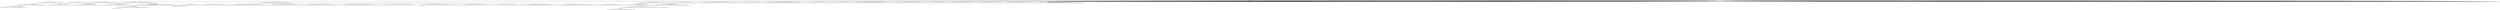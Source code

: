 digraph g {
	"53" -> "54";
	"54" [color=indianred1, style=filled, label="6"];
	"51" -> "52";
	"52" [label="23"];
	"51" -> "53";
	"53" [label="37"];
	"50" -> "51";
	"51" [color=indianred1, style=filled, label="15"];
	"49" -> "50";
	"50" [label="6"];
	"44" -> "45";
	"45" [color=indianred1, style=filled, label="25"];
	"43" -> "44";
	"44" [label="4"];
	"38" -> "39";
	"39" [color=indianred1, style=filled, label="20"];
	"37" -> "38";
	"38" [label="1"];
	"35" -> "36";
	"36" [color=indianred1, style=filled, label="17"];
	"34" -> "35";
	"35" [label="34"];
	"32" -> "33";
	"33" [label="7"];
	"27" -> "28";
	"28" [label="44"];
	"26" -> "27";
	"27" [color=indianred1, style=filled, label="5"];
	"25" -> "26";
	"26" [label="8"];
	"19" -> "20";
	"20" [label="41"];
	"11" -> "12";
	"12" [label="21"];
	"11" -> "13";
	"13" [label="50"];
	"11" -> "14";
	"14" [label="43"];
	"11" -> "15";
	"15" [label="19"];
	"11" -> "16";
	"16" [label="32"];
	"11" -> "17";
	"17" [label="40"];
	"11" -> "18";
	"18" [label="35"];
	"11" -> "19";
	"19" [label="10"];
	"11" -> "21";
	"21" [label="13"];
	"11" -> "22";
	"22" [label="2"];
	"11" -> "23";
	"23" [label="14"];
	"11" -> "24";
	"24" [label="47"];
	"11" -> "25";
	"25" [label="5"];
	"11" -> "29";
	"29" [label="3"];
	"11" -> "30";
	"30" [label="9"];
	"10" -> "11";
	"11" [color=indianred1, style=filled, label="30"];
	"10" -> "31";
	"31" [label="11"];
	"6" -> "7";
	"7" [color=indianred1, style=filled, label="45"];
	"5" -> "6";
	"6" [label="24"];
	"4" -> "5";
	"5" [color=indianred1, style=filled, label="36"];
	"4" -> "8";
	"8" [label="27"];
	"3" -> "4";
	"4" [label="45"];
	"2" -> "3";
	"3" [color=indianred1, style=filled, label="38"];
	"1" -> "2";
	"2" [label="36"];
	"0" -> "1";
	"1" [label="38"];
	"0" -> "9";
	"9" [label="49"];
	"0" -> "10";
	"10" [label="30"];
	"0" -> "32";
	"32" [label="42"];
	"0" -> "34";
	"34" [label="17"];
	"0" -> "37";
	"37" [label="20"];
	"0" -> "40";
	"40" [label="18"];
	"0" -> "41";
	"41" [label="28"];
	"0" -> "42";
	"42" [label="26"];
	"0" -> "43";
	"43" [label="25"];
	"0" -> "46";
	"46" [label="12"];
	"0" -> "47";
	"47" [label="39"];
	"0" -> "48";
	"48" [label="16"];
	"0" -> "49";
	"49" [label="15"];
	"0" -> "55";
	"55" [label="33"];
	"0" -> "56";
	"56" [label="46"];
	"0" -> "57";
	"57" [label="22"];
	"0" -> "58";
	"58" [label="48"];
	"0" -> "59";
	"59" [label="31"];
	"0" -> "60";
	"60" [label="29"];
	"0" [label="germline"];
	"0" -> "cell1";
	"cell1" [shape=box];
	"27" -> "cell2";
	"cell2" [shape=box];
	"0" -> "cell3";
	"cell3" [shape=box];
	"0" -> "cell4";
	"cell4" [shape=box];
	"0" -> "cell5";
	"cell5" [shape=box];
	"0" -> "cell6";
	"cell6" [shape=box];
	"0" -> "cell7";
	"cell7" [shape=box];
	"55" -> "cell8";
	"cell8" [shape=box];
	"41" -> "cell9";
	"cell9" [shape=box];
	"59" -> "cell10";
	"cell10" [shape=box];
	"58" -> "cell11";
	"cell11" [shape=box];
	"0" -> "cell12";
	"cell12" [shape=box];
	"0" -> "cell13";
	"cell13" [shape=box];
	"0" -> "cell14";
	"cell14" [shape=box];
	"42" -> "cell15";
	"cell15" [shape=box];
	"0" -> "cell16";
	"cell16" [shape=box];
	"0" -> "cell17";
	"cell17" [shape=box];
	"36" -> "cell18";
	"cell18" [shape=box];
	"32" -> "cell19";
	"cell19" [shape=box];
	"13" -> "cell20";
	"cell20" [shape=box];
	"15" -> "cell21";
	"cell21" [shape=box];
	"56" -> "cell22";
	"cell22" [shape=box];
	"38" -> "cell23";
	"cell23" [shape=box];
	"18" -> "cell24";
	"cell24" [shape=box];
	"0" -> "cell25";
	"cell25" [shape=box];
	"42" -> "cell26";
	"cell26" [shape=box];
	"12" -> "cell27";
	"cell27" [shape=box];
	"0" -> "cell28";
	"cell28" [shape=box];
	"0" -> "cell29";
	"cell29" [shape=box];
	"0" -> "cell30";
	"cell30" [shape=box];
	"0" -> "cell31";
	"cell31" [shape=box];
	"56" -> "cell32";
	"cell32" [shape=box];
	"0" -> "cell33";
	"cell33" [shape=box];
	"10" -> "cell34";
	"cell34" [shape=box];
	"7" -> "cell35";
	"cell35" [shape=box];
	"0" -> "cell36";
	"cell36" [shape=box];
	"0" -> "cell37";
	"cell37" [shape=box];
	"43" -> "cell38";
	"cell38" [shape=box];
	"42" -> "cell39";
	"cell39" [shape=box];
	"47" -> "cell40";
	"cell40" [shape=box];
	"42" -> "cell41";
	"cell41" [shape=box];
	"0" -> "cell42";
	"cell42" [shape=box];
	"0" -> "cell43";
	"cell43" [shape=box];
	"41" -> "cell44";
	"cell44" [shape=box];
	"45" -> "cell45";
	"cell45" [shape=box];
	"38" -> "cell46";
	"cell46" [shape=box];
	"0" -> "cell47";
	"cell47" [shape=box];
	"39" -> "cell48";
	"cell48" [shape=box];
	"23" -> "cell49";
	"cell49" [shape=box];
	"52" -> "cell50";
	"cell50" [shape=box];
	"48" -> "cell51";
	"cell51" [shape=box];
	"43" -> "cell52";
	"cell52" [shape=box];
	"0" -> "cell53";
	"cell53" [shape=box];
	"17" -> "cell54";
	"cell54" [shape=box];
	"0" -> "cell55";
	"cell55" [shape=box];
	"0" -> "cell56";
	"cell56" [shape=box];
	"19" -> "cell57";
	"cell57" [shape=box];
	"57" -> "cell58";
	"cell58" [shape=box];
	"0" -> "cell59";
	"cell59" [shape=box];
	"3" -> "cell60";
	"cell60" [shape=box];
	"0" -> "cell61";
	"cell61" [shape=box];
	"0" -> "cell62";
	"cell62" [shape=box];
	"0" -> "cell63";
	"cell63" [shape=box];
	"57" -> "cell64";
	"cell64" [shape=box];
	"0" -> "cell65";
	"cell65" [shape=box];
	"18" -> "cell66";
	"cell66" [shape=box];
	"5" -> "cell67";
	"cell67" [shape=box];
	"0" -> "cell68";
	"cell68" [shape=box];
	"0" -> "cell69";
	"cell69" [shape=box];
	"51" -> "cell70";
	"cell70" [shape=box];
	"32" -> "cell71";
	"cell71" [shape=box];
	"0" -> "cell72";
	"cell72" [shape=box];
	"0" -> "cell73";
	"cell73" [shape=box];
	"0" -> "cell74";
	"cell74" [shape=box];
	"60" -> "cell75";
	"cell75" [shape=box];
	"0" -> "cell76";
	"cell76" [shape=box];
	"14" -> "cell77";
	"cell77" [shape=box];
	"14" -> "cell78";
	"cell78" [shape=box];
	"58" -> "cell79";
	"cell79" [shape=box];
	"0" -> "cell80";
	"cell80" [shape=box];
	"3" -> "cell81";
	"cell81" [shape=box];
	"41" -> "cell82";
	"cell82" [shape=box];
	"31" -> "cell83";
	"cell83" [shape=box];
	"0" -> "cell84";
	"cell84" [shape=box];
	"30" -> "cell85";
	"cell85" [shape=box];
	"0" -> "cell86";
	"cell86" [shape=box];
	"0" -> "cell87";
	"cell87" [shape=box];
	"0" -> "cell88";
	"cell88" [shape=box];
	"0" -> "cell89";
	"cell89" [shape=box];
	"0" -> "cell90";
	"cell90" [shape=box];
	"23" -> "cell91";
	"cell91" [shape=box];
	"19" -> "cell92";
	"cell92" [shape=box];
	"0" -> "cell93";
	"cell93" [shape=box];
	"27" -> "cell94";
	"cell94" [shape=box];
	"0" -> "cell95";
	"cell95" [shape=box];
	"0" -> "cell96";
	"cell96" [shape=box];
	"0" -> "cell97";
	"cell97" [shape=box];
	"43" -> "cell98";
	"cell98" [shape=box];
	"13" -> "cell99";
	"cell99" [shape=box];
	"0" -> "cell100";
	"cell100" [shape=box];
	"0" -> "cell101";
	"cell101" [shape=box];
	"51" -> "cell102";
	"cell102" [shape=box];
	"21" -> "cell103";
	"cell103" [shape=box];
	"0" -> "cell104";
	"cell104" [shape=box];
	"0" -> "cell105";
	"cell105" [shape=box];
	"0" -> "cell106";
	"cell106" [shape=box];
	"0" -> "cell107";
	"cell107" [shape=box];
	"0" -> "cell108";
	"cell108" [shape=box];
	"16" -> "cell109";
	"cell109" [shape=box];
	"0" -> "cell110";
	"cell110" [shape=box];
	"34" -> "cell111";
	"cell111" [shape=box];
	"16" -> "cell112";
	"cell112" [shape=box];
	"0" -> "cell113";
	"cell113" [shape=box];
	"58" -> "cell114";
	"cell114" [shape=box];
	"41" -> "cell115";
	"cell115" [shape=box];
	"0" -> "cell116";
	"cell116" [shape=box];
	"0" -> "cell117";
	"cell117" [shape=box];
	"0" -> "cell118";
	"cell118" [shape=box];
	"0" -> "cell119";
	"cell119" [shape=box];
	"41" -> "cell120";
	"cell120" [shape=box];
	"0" -> "cell121";
	"cell121" [shape=box];
	"0" -> "cell122";
	"cell122" [shape=box];
	"0" -> "cell123";
	"cell123" [shape=box];
	"10" -> "cell124";
	"cell124" [shape=box];
	"0" -> "cell125";
	"cell125" [shape=box];
	"0" -> "cell126";
	"cell126" [shape=box];
	"21" -> "cell127";
	"cell127" [shape=box];
	"15" -> "cell128";
	"cell128" [shape=box];
	"0" -> "cell129";
	"cell129" [shape=box];
	"48" -> "cell130";
	"cell130" [shape=box];
	"31" -> "cell131";
	"cell131" [shape=box];
	"54" -> "cell132";
	"cell132" [shape=box];
	"28" -> "cell133";
	"cell133" [shape=box];
	"23" -> "cell134";
	"cell134" [shape=box];
	"41" -> "cell135";
	"cell135" [shape=box];
	"44" -> "cell136";
	"cell136" [shape=box];
	"0" -> "cell137";
	"cell137" [shape=box];
	"9" -> "cell138";
	"cell138" [shape=box];
	"0" -> "cell139";
	"cell139" [shape=box];
	"39" -> "cell140";
	"cell140" [shape=box];
	"3" -> "cell141";
	"cell141" [shape=box];
	"0" -> "cell142";
	"cell142" [shape=box];
	"0" -> "cell143";
	"cell143" [shape=box];
	"9" -> "cell144";
	"cell144" [shape=box];
	"0" -> "cell145";
	"cell145" [shape=box];
	"21" -> "cell146";
	"cell146" [shape=box];
	"21" -> "cell147";
	"cell147" [shape=box];
	"9" -> "cell148";
	"cell148" [shape=box];
	"60" -> "cell149";
	"cell149" [shape=box];
	"7" -> "cell150";
	"cell150" [shape=box];
	"0" -> "cell151";
	"cell151" [shape=box];
	"0" -> "cell152";
	"cell152" [shape=box];
	"0" -> "cell153";
	"cell153" [shape=box];
	"0" -> "cell154";
	"cell154" [shape=box];
	"33" -> "cell155";
	"cell155" [shape=box];
	"0" -> "cell156";
	"cell156" [shape=box];
	"0" -> "cell157";
	"cell157" [shape=box];
	"29" -> "cell158";
	"cell158" [shape=box];
	"52" -> "cell159";
	"cell159" [shape=box];
	"0" -> "cell160";
	"cell160" [shape=box];
	"59" -> "cell161";
	"cell161" [shape=box];
	"5" -> "cell162";
	"cell162" [shape=box];
	"45" -> "cell163";
	"cell163" [shape=box];
	"23" -> "cell164";
	"cell164" [shape=box];
	"0" -> "cell165";
	"cell165" [shape=box];
	"0" -> "cell166";
	"cell166" [shape=box];
	"36" -> "cell167";
	"cell167" [shape=box];
	"25" -> "cell168";
	"cell168" [shape=box];
	"24" -> "cell169";
	"cell169" [shape=box];
	"60" -> "cell170";
	"cell170" [shape=box];
	"0" -> "cell171";
	"cell171" [shape=box];
	"34" -> "cell172";
	"cell172" [shape=box];
	"0" -> "cell173";
	"cell173" [shape=box];
	"0" -> "cell174";
	"cell174" [shape=box];
	"41" -> "cell175";
	"cell175" [shape=box];
	"8" -> "cell176";
	"cell176" [shape=box];
	"0" -> "cell177";
	"cell177" [shape=box];
	"0" -> "cell178";
	"cell178" [shape=box];
	"18" -> "cell179";
	"cell179" [shape=box];
	"0" -> "cell180";
	"cell180" [shape=box];
	"27" -> "cell181";
	"cell181" [shape=box];
	"0" -> "cell182";
	"cell182" [shape=box];
	"40" -> "cell183";
	"cell183" [shape=box];
	"24" -> "cell184";
	"cell184" [shape=box];
	"0" -> "cell185";
	"cell185" [shape=box];
	"36" -> "cell186";
	"cell186" [shape=box];
	"0" -> "cell187";
	"cell187" [shape=box];
	"25" -> "cell188";
	"cell188" [shape=box];
	"0" -> "cell189";
	"cell189" [shape=box];
	"0" -> "cell190";
	"cell190" [shape=box];
	"0" -> "cell191";
	"cell191" [shape=box];
	"22" -> "cell192";
	"cell192" [shape=box];
	"0" -> "cell193";
	"cell193" [shape=box];
	"0" -> "cell194";
	"cell194" [shape=box];
	"45" -> "cell195";
	"cell195" [shape=box];
	"13" -> "cell196";
	"cell196" [shape=box];
	"0" -> "cell197";
	"cell197" [shape=box];
	"36" -> "cell198";
	"cell198" [shape=box];
	"17" -> "cell199";
	"cell199" [shape=box];
	"0" -> "cell200";
	"cell200" [shape=box];
	"0" -> "cell201";
	"cell201" [shape=box];
	"37" -> "cell202";
	"cell202" [shape=box];
	"21" -> "cell203";
	"cell203" [shape=box];
	"9" -> "cell204";
	"cell204" [shape=box];
	"0" -> "cell205";
	"cell205" [shape=box];
	"56" -> "cell206";
	"cell206" [shape=box];
	"52" -> "cell207";
	"cell207" [shape=box];
	"25" -> "cell208";
	"cell208" [shape=box];
	"41" -> "cell209";
	"cell209" [shape=box];
	"30" -> "cell210";
	"cell210" [shape=box];
	"0" -> "cell211";
	"cell211" [shape=box];
	"48" -> "cell212";
	"cell212" [shape=box];
	"0" -> "cell213";
	"cell213" [shape=box];
	"8" -> "cell214";
	"cell214" [shape=box];
	"0" -> "cell215";
	"cell215" [shape=box];
	"47" -> "cell216";
	"cell216" [shape=box];
	"17" -> "cell217";
	"cell217" [shape=box];
	"0" -> "cell218";
	"cell218" [shape=box];
	"60" -> "cell219";
	"cell219" [shape=box];
	"58" -> "cell220";
	"cell220" [shape=box];
	"27" -> "cell221";
	"cell221" [shape=box];
	"0" -> "cell222";
	"cell222" [shape=box];
	"18" -> "cell223";
	"cell223" [shape=box];
	"0" -> "cell224";
	"cell224" [shape=box];
	"9" -> "cell225";
	"cell225" [shape=box];
	"0" -> "cell226";
	"cell226" [shape=box];
	"0" -> "cell227";
	"cell227" [shape=box];
	"30" -> "cell228";
	"cell228" [shape=box];
	"0" -> "cell229";
	"cell229" [shape=box];
	"0" -> "cell230";
	"cell230" [shape=box];
	"0" -> "cell231";
	"cell231" [shape=box];
	"0" -> "cell232";
	"cell232" [shape=box];
	"0" -> "cell233";
	"cell233" [shape=box];
	"0" -> "cell234";
	"cell234" [shape=box];
	"0" -> "cell235";
	"cell235" [shape=box];
	"58" -> "cell236";
	"cell236" [shape=box];
	"0" -> "cell237";
	"cell237" [shape=box];
	"0" -> "cell238";
	"cell238" [shape=box];
	"24" -> "cell239";
	"cell239" [shape=box];
	"41" -> "cell240";
	"cell240" [shape=box];
	"0" -> "cell241";
	"cell241" [shape=box];
	"0" -> "cell242";
	"cell242" [shape=box];
	"30" -> "cell243";
	"cell243" [shape=box];
	"40" -> "cell244";
	"cell244" [shape=box];
	"0" -> "cell245";
	"cell245" [shape=box];
	"21" -> "cell246";
	"cell246" [shape=box];
	"0" -> "cell247";
	"cell247" [shape=box];
	"46" -> "cell248";
	"cell248" [shape=box];
	"0" -> "cell249";
	"cell249" [shape=box];
	"1" -> "cell250";
	"cell250" [shape=box];
	"0" -> "cell251";
	"cell251" [shape=box];
	"16" -> "cell252";
	"cell252" [shape=box];
	"0" -> "cell253";
	"cell253" [shape=box];
	"0" -> "cell254";
	"cell254" [shape=box];
	"36" -> "cell255";
	"cell255" [shape=box];
	"0" -> "cell256";
	"cell256" [shape=box];
	"0" -> "cell257";
	"cell257" [shape=box];
	"0" -> "cell258";
	"cell258" [shape=box];
	"46" -> "cell259";
	"cell259" [shape=box];
	"0" -> "cell260";
	"cell260" [shape=box];
	"0" -> "cell261";
	"cell261" [shape=box];
	"0" -> "cell262";
	"cell262" [shape=box];
	"34" -> "cell263";
	"cell263" [shape=box];
	"47" -> "cell264";
	"cell264" [shape=box];
	"0" -> "cell265";
	"cell265" [shape=box];
	"10" -> "cell266";
	"cell266" [shape=box];
	"46" -> "cell267";
	"cell267" [shape=box];
	"0" -> "cell268";
	"cell268" [shape=box];
	"5" -> "cell269";
	"cell269" [shape=box];
	"19" -> "cell270";
	"cell270" [shape=box];
	"0" -> "cell271";
	"cell271" [shape=box];
	"49" -> "cell272";
	"cell272" [shape=box];
	"51" -> "cell273";
	"cell273" [shape=box];
	"47" -> "cell274";
	"cell274" [shape=box];
	"51" -> "cell275";
	"cell275" [shape=box];
	"0" -> "cell276";
	"cell276" [shape=box];
	"55" -> "cell277";
	"cell277" [shape=box];
	"0" -> "cell278";
	"cell278" [shape=box];
	"21" -> "cell279";
	"cell279" [shape=box];
	"35" -> "cell280";
	"cell280" [shape=box];
	"13" -> "cell281";
	"cell281" [shape=box];
	"51" -> "cell282";
	"cell282" [shape=box];
	"5" -> "cell283";
	"cell283" [shape=box];
	"0" -> "cell284";
	"cell284" [shape=box];
	"23" -> "cell285";
	"cell285" [shape=box];
	"0" -> "cell286";
	"cell286" [shape=box];
	"58" -> "cell287";
	"cell287" [shape=box];
	"48" -> "cell288";
	"cell288" [shape=box];
	"0" -> "cell289";
	"cell289" [shape=box];
	"0" -> "cell290";
	"cell290" [shape=box];
	"0" -> "cell291";
	"cell291" [shape=box];
	"0" -> "cell292";
	"cell292" [shape=box];
	"0" -> "cell293";
	"cell293" [shape=box];
	"42" -> "cell294";
	"cell294" [shape=box];
	"28" -> "cell295";
	"cell295" [shape=box];
	"56" -> "cell296";
	"cell296" [shape=box];
	"47" -> "cell297";
	"cell297" [shape=box];
	"0" -> "cell298";
	"cell298" [shape=box];
	"43" -> "cell299";
	"cell299" [shape=box];
	"0" -> "cell300";
	"cell300" [shape=box];
	"0" -> "cell301";
	"cell301" [shape=box];
	"22" -> "cell302";
	"cell302" [shape=box];
	"0" -> "cell303";
	"cell303" [shape=box];
	"27" -> "cell304";
	"cell304" [shape=box];
	"0" -> "cell305";
	"cell305" [shape=box];
	"24" -> "cell306";
	"cell306" [shape=box];
	"14" -> "cell307";
	"cell307" [shape=box];
	"9" -> "cell308";
	"cell308" [shape=box];
	"12" -> "cell309";
	"cell309" [shape=box];
	"55" -> "cell310";
	"cell310" [shape=box];
	"22" -> "cell311";
	"cell311" [shape=box];
	"0" -> "cell312";
	"cell312" [shape=box];
	"15" -> "cell313";
	"cell313" [shape=box];
	"0" -> "cell314";
	"cell314" [shape=box];
	"1" -> "cell315";
	"cell315" [shape=box];
	"0" -> "cell316";
	"cell316" [shape=box];
	"0" -> "cell317";
	"cell317" [shape=box];
	"37" -> "cell318";
	"cell318" [shape=box];
	"0" -> "cell319";
	"cell319" [shape=box];
	"0" -> "cell320";
	"cell320" [shape=box];
	"21" -> "cell321";
	"cell321" [shape=box];
	"41" -> "cell322";
	"cell322" [shape=box];
	"29" -> "cell323";
	"cell323" [shape=box];
	"19" -> "cell324";
	"cell324" [shape=box];
	"18" -> "cell325";
	"cell325" [shape=box];
	"1" -> "cell326";
	"cell326" [shape=box];
	"12" -> "cell327";
	"cell327" [shape=box];
	"0" -> "cell328";
	"cell328" [shape=box];
	"0" -> "cell329";
	"cell329" [shape=box];
	"52" -> "cell330";
	"cell330" [shape=box];
	"0" -> "cell331";
	"cell331" [shape=box];
	"37" -> "cell332";
	"cell332" [shape=box];
	"9" -> "cell333";
	"cell333" [shape=box];
	"58" -> "cell334";
	"cell334" [shape=box];
	"5" -> "cell335";
	"cell335" [shape=box];
	"0" -> "cell336";
	"cell336" [shape=box];
	"0" -> "cell337";
	"cell337" [shape=box];
	"16" -> "cell338";
	"cell338" [shape=box];
	"5" -> "cell339";
	"cell339" [shape=box];
	"0" -> "cell340";
	"cell340" [shape=box];
	"23" -> "cell341";
	"cell341" [shape=box];
	"33" -> "cell342";
	"cell342" [shape=box];
	"0" -> "cell343";
	"cell343" [shape=box];
	"0" -> "cell344";
	"cell344" [shape=box];
	"30" -> "cell345";
	"cell345" [shape=box];
	"0" -> "cell346";
	"cell346" [shape=box];
	"58" -> "cell347";
	"cell347" [shape=box];
	"0" -> "cell348";
	"cell348" [shape=box];
	"39" -> "cell349";
	"cell349" [shape=box];
	"0" -> "cell350";
	"cell350" [shape=box];
	"0" -> "cell351";
	"cell351" [shape=box];
	"46" -> "cell352";
	"cell352" [shape=box];
	"37" -> "cell353";
	"cell353" [shape=box];
	"0" -> "cell354";
	"cell354" [shape=box];
	"0" -> "cell355";
	"cell355" [shape=box];
	"18" -> "cell356";
	"cell356" [shape=box];
	"47" -> "cell357";
	"cell357" [shape=box];
	"0" -> "cell358";
	"cell358" [shape=box];
	"0" -> "cell359";
	"cell359" [shape=box];
	"3" -> "cell360";
	"cell360" [shape=box];
	"32" -> "cell361";
	"cell361" [shape=box];
	"0" -> "cell362";
	"cell362" [shape=box];
	"13" -> "cell363";
	"cell363" [shape=box];
	"0" -> "cell364";
	"cell364" [shape=box];
	"31" -> "cell365";
	"cell365" [shape=box];
	"0" -> "cell366";
	"cell366" [shape=box];
	"40" -> "cell367";
	"cell367" [shape=box];
	"59" -> "cell368";
	"cell368" [shape=box];
	"0" -> "cell369";
	"cell369" [shape=box];
	"0" -> "cell370";
	"cell370" [shape=box];
	"0" -> "cell371";
	"cell371" [shape=box];
	"0" -> "cell372";
	"cell372" [shape=box];
	"0" -> "cell373";
	"cell373" [shape=box];
	"41" -> "cell374";
	"cell374" [shape=box];
	"55" -> "cell375";
	"cell375" [shape=box];
	"41" -> "cell376";
	"cell376" [shape=box];
	"22" -> "cell377";
	"cell377" [shape=box];
	"48" -> "cell378";
	"cell378" [shape=box];
	"0" -> "cell379";
	"cell379" [shape=box];
	"5" -> "cell380";
	"cell380" [shape=box];
	"31" -> "cell381";
	"cell381" [shape=box];
	"0" -> "cell382";
	"cell382" [shape=box];
	"54" -> "cell383";
	"cell383" [shape=box];
	"59" -> "cell384";
	"cell384" [shape=box];
	"0" -> "cell385";
	"cell385" [shape=box];
	"0" -> "cell386";
	"cell386" [shape=box];
	"34" -> "cell387";
	"cell387" [shape=box];
	"25" -> "cell388";
	"cell388" [shape=box];
	"32" -> "cell389";
	"cell389" [shape=box];
	"1" -> "cell390";
	"cell390" [shape=box];
	"0" -> "cell391";
	"cell391" [shape=box];
	"32" -> "cell392";
	"cell392" [shape=box];
	"14" -> "cell393";
	"cell393" [shape=box];
	"5" -> "cell394";
	"cell394" [shape=box];
	"37" -> "cell395";
	"cell395" [shape=box];
	"0" -> "cell396";
	"cell396" [shape=box];
	"0" -> "cell397";
	"cell397" [shape=box];
	"0" -> "cell398";
	"cell398" [shape=box];
	"3" -> "cell399";
	"cell399" [shape=box];
	"59" -> "cell400";
	"cell400" [shape=box];
	"52" -> "cell401";
	"cell401" [shape=box];
	"0" -> "cell402";
	"cell402" [shape=box];
	"13" -> "cell403";
	"cell403" [shape=box];
	"15" -> "cell404";
	"cell404" [shape=box];
	"8" -> "cell405";
	"cell405" [shape=box];
	"0" -> "cell406";
	"cell406" [shape=box];
	"25" -> "cell407";
	"cell407" [shape=box];
	"20" -> "cell408";
	"cell408" [shape=box];
	"13" -> "cell409";
	"cell409" [shape=box];
	"55" -> "cell410";
	"cell410" [shape=box];
	"0" -> "cell411";
	"cell411" [shape=box];
	"0" -> "cell412";
	"cell412" [shape=box];
	"0" -> "cell413";
	"cell413" [shape=box];
	"0" -> "cell414";
	"cell414" [shape=box];
	"0" -> "cell415";
	"cell415" [shape=box];
	"0" -> "cell416";
	"cell416" [shape=box];
	"18" -> "cell417";
	"cell417" [shape=box];
	"0" -> "cell418";
	"cell418" [shape=box];
	"0" -> "cell419";
	"cell419" [shape=box];
	"0" -> "cell420";
	"cell420" [shape=box];
	"7" -> "cell421";
	"cell421" [shape=box];
	"0" -> "cell422";
	"cell422" [shape=box];
	"0" -> "cell423";
	"cell423" [shape=box];
	"0" -> "cell424";
	"cell424" [shape=box];
	"25" -> "cell425";
	"cell425" [shape=box];
	"0" -> "cell426";
	"cell426" [shape=box];
	"0" -> "cell427";
	"cell427" [shape=box];
	"13" -> "cell428";
	"cell428" [shape=box];
	"12" -> "cell429";
	"cell429" [shape=box];
	"48" -> "cell430";
	"cell430" [shape=box];
	"37" -> "cell431";
	"cell431" [shape=box];
	"22" -> "cell432";
	"cell432" [shape=box];
	"0" -> "cell433";
	"cell433" [shape=box];
	"0" -> "cell434";
	"cell434" [shape=box];
	"0" -> "cell435";
	"cell435" [shape=box];
	"58" -> "cell436";
	"cell436" [shape=box];
	"43" -> "cell437";
	"cell437" [shape=box];
	"51" -> "cell438";
	"cell438" [shape=box];
	"34" -> "cell439";
	"cell439" [shape=box];
	"24" -> "cell440";
	"cell440" [shape=box];
	"0" -> "cell441";
	"cell441" [shape=box];
	"10" -> "cell442";
	"cell442" [shape=box];
	"22" -> "cell443";
	"cell443" [shape=box];
	"40" -> "cell444";
	"cell444" [shape=box];
	"13" -> "cell445";
	"cell445" [shape=box];
	"41" -> "cell446";
	"cell446" [shape=box];
	"39" -> "cell447";
	"cell447" [shape=box];
	"45" -> "cell448";
	"cell448" [shape=box];
	"0" -> "cell449";
	"cell449" [shape=box];
	"0" -> "cell450";
	"cell450" [shape=box];
	"20" -> "cell451";
	"cell451" [shape=box];
	"0" -> "cell452";
	"cell452" [shape=box];
	"12" -> "cell453";
	"cell453" [shape=box];
	"0" -> "cell454";
	"cell454" [shape=box];
	"24" -> "cell455";
	"cell455" [shape=box];
	"0" -> "cell456";
	"cell456" [shape=box];
	"0" -> "cell457";
	"cell457" [shape=box];
	"3" -> "cell458";
	"cell458" [shape=box];
	"37" -> "cell459";
	"cell459" [shape=box];
	"0" -> "cell460";
	"cell460" [shape=box];
	"14" -> "cell461";
	"cell461" [shape=box];
	"0" -> "cell462";
	"cell462" [shape=box];
	"31" -> "cell463";
	"cell463" [shape=box];
	"0" -> "cell464";
	"cell464" [shape=box];
	"0" -> "cell465";
	"cell465" [shape=box];
	"0" -> "cell466";
	"cell466" [shape=box];
	"0" -> "cell467";
	"cell467" [shape=box];
	"45" -> "cell468";
	"cell468" [shape=box];
	"0" -> "cell469";
	"cell469" [shape=box];
	"0" -> "cell470";
	"cell470" [shape=box];
	"0" -> "cell471";
	"cell471" [shape=box];
	"0" -> "cell472";
	"cell472" [shape=box];
	"0" -> "cell473";
	"cell473" [shape=box];
	"23" -> "cell474";
	"cell474" [shape=box];
	"0" -> "cell475";
	"cell475" [shape=box];
	"0" -> "cell476";
	"cell476" [shape=box];
	"22" -> "cell477";
	"cell477" [shape=box];
	"0" -> "cell478";
	"cell478" [shape=box];
	"47" -> "cell479";
	"cell479" [shape=box];
	"51" -> "cell480";
	"cell480" [shape=box];
	"0" -> "cell481";
	"cell481" [shape=box];
	"0" -> "cell482";
	"cell482" [shape=box];
	"0" -> "cell483";
	"cell483" [shape=box];
	"49" -> "cell484";
	"cell484" [shape=box];
	"25" -> "cell485";
	"cell485" [shape=box];
	"22" -> "cell486";
	"cell486" [shape=box];
	"0" -> "cell487";
	"cell487" [shape=box];
	"0" -> "cell488";
	"cell488" [shape=box];
	"32" -> "cell489";
	"cell489" [shape=box];
	"0" -> "cell490";
	"cell490" [shape=box];
	"55" -> "cell491";
	"cell491" [shape=box];
	"0" -> "cell492";
	"cell492" [shape=box];
	"0" -> "cell493";
	"cell493" [shape=box];
	"13" -> "cell494";
	"cell494" [shape=box];
	"36" -> "cell495";
	"cell495" [shape=box];
	"0" -> "cell496";
	"cell496" [shape=box];
	"25" -> "cell497";
	"cell497" [shape=box];
	"40" -> "cell498";
	"cell498" [shape=box];
	"20" -> "cell499";
	"cell499" [shape=box];
	"32" -> "cell500";
	"cell500" [shape=box];
	"0" -> "cell501";
	"cell501" [shape=box];
	"18" -> "cell502";
	"cell502" [shape=box];
	"0" -> "cell503";
	"cell503" [shape=box];
	"0" -> "cell504";
	"cell504" [shape=box];
	"0" -> "cell505";
	"cell505" [shape=box];
	"9" -> "cell506";
	"cell506" [shape=box];
	"0" -> "cell507";
	"cell507" [shape=box];
	"0" -> "cell508";
	"cell508" [shape=box];
	"21" -> "cell509";
	"cell509" [shape=box];
	"13" -> "cell510";
	"cell510" [shape=box];
	"0" -> "cell511";
	"cell511" [shape=box];
	"0" -> "cell512";
	"cell512" [shape=box];
	"47" -> "cell513";
	"cell513" [shape=box];
	"18" -> "cell514";
	"cell514" [shape=box];
	"0" -> "cell515";
	"cell515" [shape=box];
	"0" -> "cell516";
	"cell516" [shape=box];
	"0" -> "cell517";
	"cell517" [shape=box];
	"47" -> "cell518";
	"cell518" [shape=box];
	"15" -> "cell519";
	"cell519" [shape=box];
	"0" -> "cell520";
	"cell520" [shape=box];
	"60" -> "cell521";
	"cell521" [shape=box];
	"7" -> "cell522";
	"cell522" [shape=box];
	"42" -> "cell523";
	"cell523" [shape=box];
	"0" -> "cell524";
	"cell524" [shape=box];
	"58" -> "cell525";
	"cell525" [shape=box];
	"0" -> "cell526";
	"cell526" [shape=box];
	"0" -> "cell527";
	"cell527" [shape=box];
	"13" -> "cell528";
	"cell528" [shape=box];
	"22" -> "cell529";
	"cell529" [shape=box];
	"0" -> "cell530";
	"cell530" [shape=box];
	"0" -> "cell531";
	"cell531" [shape=box];
	"32" -> "cell532";
	"cell532" [shape=box];
	"40" -> "cell533";
	"cell533" [shape=box];
	"5" -> "cell534";
	"cell534" [shape=box];
	"1" -> "cell535";
	"cell535" [shape=box];
	"0" -> "cell536";
	"cell536" [shape=box];
	"0" -> "cell537";
	"cell537" [shape=box];
	"0" -> "cell538";
	"cell538" [shape=box];
	"0" -> "cell539";
	"cell539" [shape=box];
	"16" -> "cell540";
	"cell540" [shape=box];
	"41" -> "cell541";
	"cell541" [shape=box];
	"0" -> "cell542";
	"cell542" [shape=box];
	"36" -> "cell543";
	"cell543" [shape=box];
	"0" -> "cell544";
	"cell544" [shape=box];
	"40" -> "cell545";
	"cell545" [shape=box];
	"2" -> "cell546";
	"cell546" [shape=box];
	"5" -> "cell547";
	"cell547" [shape=box];
	"1" -> "cell548";
	"cell548" [shape=box];
	"34" -> "cell549";
	"cell549" [shape=box];
	"0" -> "cell550";
	"cell550" [shape=box];
	"49" -> "cell551";
	"cell551" [shape=box];
	"0" -> "cell552";
	"cell552" [shape=box];
	"31" -> "cell553";
	"cell553" [shape=box];
	"40" -> "cell554";
	"cell554" [shape=box];
	"51" -> "cell555";
	"cell555" [shape=box];
	"0" -> "cell556";
	"cell556" [shape=box];
	"10" -> "cell557";
	"cell557" [shape=box];
	"45" -> "cell558";
	"cell558" [shape=box];
	"0" -> "cell559";
	"cell559" [shape=box];
	"0" -> "cell560";
	"cell560" [shape=box];
	"0" -> "cell561";
	"cell561" [shape=box];
	"0" -> "cell562";
	"cell562" [shape=box];
	"59" -> "cell563";
	"cell563" [shape=box];
	"0" -> "cell564";
	"cell564" [shape=box];
	"37" -> "cell565";
	"cell565" [shape=box];
	"25" -> "cell566";
	"cell566" [shape=box];
	"23" -> "cell567";
	"cell567" [shape=box];
	"0" -> "cell568";
	"cell568" [shape=box];
	"21" -> "cell569";
	"cell569" [shape=box];
	"59" -> "cell570";
	"cell570" [shape=box];
	"0" -> "cell571";
	"cell571" [shape=box];
	"0" -> "cell572";
	"cell572" [shape=box];
	"0" -> "cell573";
	"cell573" [shape=box];
	"0" -> "cell574";
	"cell574" [shape=box];
	"0" -> "cell575";
	"cell575" [shape=box];
	"15" -> "cell576";
	"cell576" [shape=box];
	"30" -> "cell577";
	"cell577" [shape=box];
	"60" -> "cell578";
	"cell578" [shape=box];
	"41" -> "cell579";
	"cell579" [shape=box];
	"0" -> "cell580";
	"cell580" [shape=box];
	"23" -> "cell581";
	"cell581" [shape=box];
	"59" -> "cell582";
	"cell582" [shape=box];
	"0" -> "cell583";
	"cell583" [shape=box];
	"7" -> "cell584";
	"cell584" [shape=box];
	"41" -> "cell585";
	"cell585" [shape=box];
	"0" -> "cell586";
	"cell586" [shape=box];
	"0" -> "cell587";
	"cell587" [shape=box];
	"0" -> "cell588";
	"cell588" [shape=box];
	"0" -> "cell589";
	"cell589" [shape=box];
	"0" -> "cell590";
	"cell590" [shape=box];
	"51" -> "cell591";
	"cell591" [shape=box];
	"10" -> "cell592";
	"cell592" [shape=box];
	"23" -> "cell593";
	"cell593" [shape=box];
	"0" -> "cell594";
	"cell594" [shape=box];
	"0" -> "cell595";
	"cell595" [shape=box];
	"51" -> "cell596";
	"cell596" [shape=box];
	"0" -> "cell597";
	"cell597" [shape=box];
	"10" -> "cell598";
	"cell598" [shape=box];
	"0" -> "cell599";
	"cell599" [shape=box];
	"0" -> "cell600";
	"cell600" [shape=box];
	"0" -> "cell601";
	"cell601" [shape=box];
	"34" -> "cell602";
	"cell602" [shape=box];
	"0" -> "cell603";
	"cell603" [shape=box];
	"0" -> "cell604";
	"cell604" [shape=box];
	"51" -> "cell605";
	"cell605" [shape=box];
	"21" -> "cell606";
	"cell606" [shape=box];
	"47" -> "cell607";
	"cell607" [shape=box];
	"0" -> "cell608";
	"cell608" [shape=box];
	"0" -> "cell609";
	"cell609" [shape=box];
	"7" -> "cell610";
	"cell610" [shape=box];
	"0" -> "cell611";
	"cell611" [shape=box];
	"0" -> "cell612";
	"cell612" [shape=box];
	"0" -> "cell613";
	"cell613" [shape=box];
	"0" -> "cell614";
	"cell614" [shape=box];
	"54" -> "cell615";
	"cell615" [shape=box];
	"0" -> "cell616";
	"cell616" [shape=box];
	"0" -> "cell617";
	"cell617" [shape=box];
	"0" -> "cell618";
	"cell618" [shape=box];
	"0" -> "cell619";
	"cell619" [shape=box];
	"0" -> "cell620";
	"cell620" [shape=box];
	"26" -> "cell621";
	"cell621" [shape=box];
	"0" -> "cell622";
	"cell622" [shape=box];
	"0" -> "cell623";
	"cell623" [shape=box];
	"0" -> "cell624";
	"cell624" [shape=box];
	"48" -> "cell625";
	"cell625" [shape=box];
	"0" -> "cell626";
	"cell626" [shape=box];
	"0" -> "cell627";
	"cell627" [shape=box];
	"15" -> "cell628";
	"cell628" [shape=box];
	"0" -> "cell629";
	"cell629" [shape=box];
	"25" -> "cell630";
	"cell630" [shape=box];
	"0" -> "cell631";
	"cell631" [shape=box];
	"0" -> "cell632";
	"cell632" [shape=box];
	"29" -> "cell633";
	"cell633" [shape=box];
	"16" -> "cell634";
	"cell634" [shape=box];
	"34" -> "cell635";
	"cell635" [shape=box];
	"59" -> "cell636";
	"cell636" [shape=box];
	"0" -> "cell637";
	"cell637" [shape=box];
	"35" -> "cell638";
	"cell638" [shape=box];
	"49" -> "cell639";
	"cell639" [shape=box];
	"16" -> "cell640";
	"cell640" [shape=box];
	"0" -> "cell641";
	"cell641" [shape=box];
	"5" -> "cell642";
	"cell642" [shape=box];
	"42" -> "cell643";
	"cell643" [shape=box];
	"0" -> "cell644";
	"cell644" [shape=box];
	"0" -> "cell645";
	"cell645" [shape=box];
	"0" -> "cell646";
	"cell646" [shape=box];
	"1" -> "cell647";
	"cell647" [shape=box];
	"7" -> "cell648";
	"cell648" [shape=box];
	"0" -> "cell649";
	"cell649" [shape=box];
	"0" -> "cell650";
	"cell650" [shape=box];
	"29" -> "cell651";
	"cell651" [shape=box];
	"57" -> "cell652";
	"cell652" [shape=box];
	"47" -> "cell653";
	"cell653" [shape=box];
	"0" -> "cell654";
	"cell654" [shape=box];
	"0" -> "cell655";
	"cell655" [shape=box];
	"0" -> "cell656";
	"cell656" [shape=box];
	"0" -> "cell657";
	"cell657" [shape=box];
	"30" -> "cell658";
	"cell658" [shape=box];
	"1" -> "cell659";
	"cell659" [shape=box];
	"0" -> "cell660";
	"cell660" [shape=box];
	"0" -> "cell661";
	"cell661" [shape=box];
	"0" -> "cell662";
	"cell662" [shape=box];
	"0" -> "cell663";
	"cell663" [shape=box];
	"13" -> "cell664";
	"cell664" [shape=box];
	"37" -> "cell665";
	"cell665" [shape=box];
	"0" -> "cell666";
	"cell666" [shape=box];
	"0" -> "cell667";
	"cell667" [shape=box];
	"0" -> "cell668";
	"cell668" [shape=box];
	"41" -> "cell669";
	"cell669" [shape=box];
	"0" -> "cell670";
	"cell670" [shape=box];
	"54" -> "cell671";
	"cell671" [shape=box];
	"0" -> "cell672";
	"cell672" [shape=box];
	"0" -> "cell673";
	"cell673" [shape=box];
	"0" -> "cell674";
	"cell674" [shape=box];
	"0" -> "cell675";
	"cell675" [shape=box];
	"0" -> "cell676";
	"cell676" [shape=box];
	"46" -> "cell677";
	"cell677" [shape=box];
	"30" -> "cell678";
	"cell678" [shape=box];
	"0" -> "cell679";
	"cell679" [shape=box];
	"0" -> "cell680";
	"cell680" [shape=box];
	"9" -> "cell681";
	"cell681" [shape=box];
	"0" -> "cell682";
	"cell682" [shape=box];
	"60" -> "cell683";
	"cell683" [shape=box];
	"48" -> "cell684";
	"cell684" [shape=box];
	"16" -> "cell685";
	"cell685" [shape=box];
	"1" -> "cell686";
	"cell686" [shape=box];
	"16" -> "cell687";
	"cell687" [shape=box];
	"0" -> "cell688";
	"cell688" [shape=box];
	"0" -> "cell689";
	"cell689" [shape=box];
	"0" -> "cell690";
	"cell690" [shape=box];
	"0" -> "cell691";
	"cell691" [shape=box];
	"0" -> "cell692";
	"cell692" [shape=box];
	"0" -> "cell693";
	"cell693" [shape=box];
	"0" -> "cell694";
	"cell694" [shape=box];
	"58" -> "cell695";
	"cell695" [shape=box];
	"0" -> "cell696";
	"cell696" [shape=box];
	"0" -> "cell697";
	"cell697" [shape=box];
	"0" -> "cell698";
	"cell698" [shape=box];
	"0" -> "cell699";
	"cell699" [shape=box];
	"0" -> "cell700";
	"cell700" [shape=box];
	"12" -> "cell701";
	"cell701" [shape=box];
	"0" -> "cell702";
	"cell702" [shape=box];
	"37" -> "cell703";
	"cell703" [shape=box];
	"0" -> "cell704";
	"cell704" [shape=box];
	"0" -> "cell705";
	"cell705" [shape=box];
	"3" -> "cell706";
	"cell706" [shape=box];
	"0" -> "cell707";
	"cell707" [shape=box];
	"24" -> "cell708";
	"cell708" [shape=box];
	"0" -> "cell709";
	"cell709" [shape=box];
	"18" -> "cell710";
	"cell710" [shape=box];
	"0" -> "cell711";
	"cell711" [shape=box];
	"22" -> "cell712";
	"cell712" [shape=box];
	"48" -> "cell713";
	"cell713" [shape=box];
	"1" -> "cell714";
	"cell714" [shape=box];
	"3" -> "cell715";
	"cell715" [shape=box];
	"0" -> "cell716";
	"cell716" [shape=box];
	"0" -> "cell717";
	"cell717" [shape=box];
	"40" -> "cell718";
	"cell718" [shape=box];
	"3" -> "cell719";
	"cell719" [shape=box];
	"0" -> "cell720";
	"cell720" [shape=box];
	"0" -> "cell721";
	"cell721" [shape=box];
	"0" -> "cell722";
	"cell722" [shape=box];
	"29" -> "cell723";
	"cell723" [shape=box];
	"0" -> "cell724";
	"cell724" [shape=box];
	"24" -> "cell725";
	"cell725" [shape=box];
	"33" -> "cell726";
	"cell726" [shape=box];
	"7" -> "cell727";
	"cell727" [shape=box];
	"0" -> "cell728";
	"cell728" [shape=box];
	"0" -> "cell729";
	"cell729" [shape=box];
	"39" -> "cell730";
	"cell730" [shape=box];
	"29" -> "cell731";
	"cell731" [shape=box];
	"0" -> "cell732";
	"cell732" [shape=box];
	"24" -> "cell733";
	"cell733" [shape=box];
	"36" -> "cell734";
	"cell734" [shape=box];
	"0" -> "cell735";
	"cell735" [shape=box];
	"56" -> "cell736";
	"cell736" [shape=box];
	"0" -> "cell737";
	"cell737" [shape=box];
	"57" -> "cell738";
	"cell738" [shape=box];
	"34" -> "cell739";
	"cell739" [shape=box];
	"45" -> "cell740";
	"cell740" [shape=box];
	"40" -> "cell741";
	"cell741" [shape=box];
	"0" -> "cell742";
	"cell742" [shape=box];
	"0" -> "cell743";
	"cell743" [shape=box];
	"36" -> "cell744";
	"cell744" [shape=box];
	"10" -> "cell745";
	"cell745" [shape=box];
	"0" -> "cell746";
	"cell746" [shape=box];
	"0" -> "cell747";
	"cell747" [shape=box];
	"0" -> "cell748";
	"cell748" [shape=box];
	"0" -> "cell749";
	"cell749" [shape=box];
	"48" -> "cell750";
	"cell750" [shape=box];
	"38" -> "cell751";
	"cell751" [shape=box];
	"0" -> "cell752";
	"cell752" [shape=box];
	"0" -> "cell753";
	"cell753" [shape=box];
	"51" -> "cell754";
	"cell754" [shape=box];
	"0" -> "cell755";
	"cell755" [shape=box];
	"28" -> "cell756";
	"cell756" [shape=box];
	"0" -> "cell757";
	"cell757" [shape=box];
	"0" -> "cell758";
	"cell758" [shape=box];
	"0" -> "cell759";
	"cell759" [shape=box];
	"25" -> "cell760";
	"cell760" [shape=box];
	"57" -> "cell761";
	"cell761" [shape=box];
	"34" -> "cell762";
	"cell762" [shape=box];
	"0" -> "cell763";
	"cell763" [shape=box];
	"0" -> "cell764";
	"cell764" [shape=box];
	"10" -> "cell765";
	"cell765" [shape=box];
	"0" -> "cell766";
	"cell766" [shape=box];
	"19" -> "cell767";
	"cell767" [shape=box];
	"0" -> "cell768";
	"cell768" [shape=box];
	"0" -> "cell769";
	"cell769" [shape=box];
	"46" -> "cell770";
	"cell770" [shape=box];
	"0" -> "cell771";
	"cell771" [shape=box];
	"45" -> "cell772";
	"cell772" [shape=box];
	"0" -> "cell773";
	"cell773" [shape=box];
	"0" -> "cell774";
	"cell774" [shape=box];
	"0" -> "cell775";
	"cell775" [shape=box];
	"22" -> "cell776";
	"cell776" [shape=box];
	"0" -> "cell777";
	"cell777" [shape=box];
	"0" -> "cell778";
	"cell778" [shape=box];
	"54" -> "cell779";
	"cell779" [shape=box];
	"0" -> "cell780";
	"cell780" [shape=box];
	"2" -> "cell781";
	"cell781" [shape=box];
	"0" -> "cell782";
	"cell782" [shape=box];
	"5" -> "cell783";
	"cell783" [shape=box];
	"13" -> "cell784";
	"cell784" [shape=box];
	"0" -> "cell785";
	"cell785" [shape=box];
	"7" -> "cell786";
	"cell786" [shape=box];
	"16" -> "cell787";
	"cell787" [shape=box];
	"19" -> "cell788";
	"cell788" [shape=box];
	"0" -> "cell789";
	"cell789" [shape=box];
	"47" -> "cell790";
	"cell790" [shape=box];
	"0" -> "cell791";
	"cell791" [shape=box];
	"41" -> "cell792";
	"cell792" [shape=box];
	"48" -> "cell793";
	"cell793" [shape=box];
	"0" -> "cell794";
	"cell794" [shape=box];
	"55" -> "cell795";
	"cell795" [shape=box];
	"0" -> "cell796";
	"cell796" [shape=box];
	"40" -> "cell797";
	"cell797" [shape=box];
	"0" -> "cell798";
	"cell798" [shape=box];
	"55" -> "cell799";
	"cell799" [shape=box];
	"23" -> "cell800";
	"cell800" [shape=box];
	"0" -> "cell801";
	"cell801" [shape=box];
	"5" -> "cell802";
	"cell802" [shape=box];
	"9" -> "cell803";
	"cell803" [shape=box];
	"0" -> "cell804";
	"cell804" [shape=box];
	"0" -> "cell805";
	"cell805" [shape=box];
	"41" -> "cell806";
	"cell806" [shape=box];
	"43" -> "cell807";
	"cell807" [shape=box];
	"32" -> "cell808";
	"cell808" [shape=box];
	"15" -> "cell809";
	"cell809" [shape=box];
	"0" -> "cell810";
	"cell810" [shape=box];
	"59" -> "cell811";
	"cell811" [shape=box];
	"0" -> "cell812";
	"cell812" [shape=box];
	"0" -> "cell813";
	"cell813" [shape=box];
	"17" -> "cell814";
	"cell814" [shape=box];
	"0" -> "cell815";
	"cell815" [shape=box];
	"55" -> "cell816";
	"cell816" [shape=box];
	"0" -> "cell817";
	"cell817" [shape=box];
	"41" -> "cell818";
	"cell818" [shape=box];
	"0" -> "cell819";
	"cell819" [shape=box];
	"22" -> "cell820";
	"cell820" [shape=box];
	"0" -> "cell821";
	"cell821" [shape=box];
	"37" -> "cell822";
	"cell822" [shape=box];
	"33" -> "cell823";
	"cell823" [shape=box];
	"0" -> "cell824";
	"cell824" [shape=box];
	"0" -> "cell825";
	"cell825" [shape=box];
	"0" -> "cell826";
	"cell826" [shape=box];
	"0" -> "cell827";
	"cell827" [shape=box];
	"0" -> "cell828";
	"cell828" [shape=box];
	"0" -> "cell829";
	"cell829" [shape=box];
	"0" -> "cell830";
	"cell830" [shape=box];
	"0" -> "cell831";
	"cell831" [shape=box];
	"20" -> "cell832";
	"cell832" [shape=box];
	"0" -> "cell833";
	"cell833" [shape=box];
	"49" -> "cell834";
	"cell834" [shape=box];
	"0" -> "cell835";
	"cell835" [shape=box];
	"0" -> "cell836";
	"cell836" [shape=box];
	"54" -> "cell837";
	"cell837" [shape=box];
	"30" -> "cell838";
	"cell838" [shape=box];
	"14" -> "cell839";
	"cell839" [shape=box];
	"0" -> "cell840";
	"cell840" [shape=box];
	"0" -> "cell841";
	"cell841" [shape=box];
	"0" -> "cell842";
	"cell842" [shape=box];
	"0" -> "cell843";
	"cell843" [shape=box];
	"0" -> "cell844";
	"cell844" [shape=box];
	"23" -> "cell845";
	"cell845" [shape=box];
	"0" -> "cell846";
	"cell846" [shape=box];
	"42" -> "cell847";
	"cell847" [shape=box];
	"0" -> "cell848";
	"cell848" [shape=box];
	"0" -> "cell849";
	"cell849" [shape=box];
	"9" -> "cell850";
	"cell850" [shape=box];
	"0" -> "cell851";
	"cell851" [shape=box];
	"16" -> "cell852";
	"cell852" [shape=box];
	"30" -> "cell853";
	"cell853" [shape=box];
	"0" -> "cell854";
	"cell854" [shape=box];
	"0" -> "cell855";
	"cell855" [shape=box];
	"25" -> "cell856";
	"cell856" [shape=box];
	"12" -> "cell857";
	"cell857" [shape=box];
	"0" -> "cell858";
	"cell858" [shape=box];
	"49" -> "cell859";
	"cell859" [shape=box];
	"0" -> "cell860";
	"cell860" [shape=box];
	"38" -> "cell861";
	"cell861" [shape=box];
	"0" -> "cell862";
	"cell862" [shape=box];
	"0" -> "cell863";
	"cell863" [shape=box];
	"15" -> "cell864";
	"cell864" [shape=box];
	"0" -> "cell865";
	"cell865" [shape=box];
	"0" -> "cell866";
	"cell866" [shape=box];
	"0" -> "cell867";
	"cell867" [shape=box];
	"8" -> "cell868";
	"cell868" [shape=box];
	"0" -> "cell869";
	"cell869" [shape=box];
	"0" -> "cell870";
	"cell870" [shape=box];
	"15" -> "cell871";
	"cell871" [shape=box];
	"0" -> "cell872";
	"cell872" [shape=box];
	"0" -> "cell873";
	"cell873" [shape=box];
	"0" -> "cell874";
	"cell874" [shape=box];
	"0" -> "cell875";
	"cell875" [shape=box];
	"0" -> "cell876";
	"cell876" [shape=box];
	"14" -> "cell877";
	"cell877" [shape=box];
	"51" -> "cell878";
	"cell878" [shape=box];
	"17" -> "cell879";
	"cell879" [shape=box];
	"15" -> "cell880";
	"cell880" [shape=box];
	"15" -> "cell881";
	"cell881" [shape=box];
	"0" -> "cell882";
	"cell882" [shape=box];
	"0" -> "cell883";
	"cell883" [shape=box];
	"25" -> "cell884";
	"cell884" [shape=box];
	"0" -> "cell885";
	"cell885" [shape=box];
	"21" -> "cell886";
	"cell886" [shape=box];
	"30" -> "cell887";
	"cell887" [shape=box];
	"0" -> "cell888";
	"cell888" [shape=box];
	"34" -> "cell889";
	"cell889" [shape=box];
	"0" -> "cell890";
	"cell890" [shape=box];
	"0" -> "cell891";
	"cell891" [shape=box];
	"0" -> "cell892";
	"cell892" [shape=box];
	"0" -> "cell893";
	"cell893" [shape=box];
	"0" -> "cell894";
	"cell894" [shape=box];
	"21" -> "cell895";
	"cell895" [shape=box];
	"0" -> "cell896";
	"cell896" [shape=box];
	"59" -> "cell897";
	"cell897" [shape=box];
	"0" -> "cell898";
	"cell898" [shape=box];
	"0" -> "cell899";
	"cell899" [shape=box];
	"0" -> "cell900";
	"cell900" [shape=box];
	"0" -> "cell901";
	"cell901" [shape=box];
	"3" -> "cell902";
	"cell902" [shape=box];
	"0" -> "cell903";
	"cell903" [shape=box];
	"33" -> "cell904";
	"cell904" [shape=box];
	"0" -> "cell905";
	"cell905" [shape=box];
	"0" -> "cell906";
	"cell906" [shape=box];
	"0" -> "cell907";
	"cell907" [shape=box];
	"28" -> "cell908";
	"cell908" [shape=box];
	"0" -> "cell909";
	"cell909" [shape=box];
	"25" -> "cell910";
	"cell910" [shape=box];
	"0" -> "cell911";
	"cell911" [shape=box];
	"0" -> "cell912";
	"cell912" [shape=box];
	"18" -> "cell913";
	"cell913" [shape=box];
	"13" -> "cell914";
	"cell914" [shape=box];
	"41" -> "cell915";
	"cell915" [shape=box];
	"0" -> "cell916";
	"cell916" [shape=box];
	"9" -> "cell917";
	"cell917" [shape=box];
	"0" -> "cell918";
	"cell918" [shape=box];
	"0" -> "cell919";
	"cell919" [shape=box];
	"2" -> "cell920";
	"cell920" [shape=box];
	"0" -> "cell921";
	"cell921" [shape=box];
	"9" -> "cell922";
	"cell922" [shape=box];
	"0" -> "cell923";
	"cell923" [shape=box];
	"0" -> "cell924";
	"cell924" [shape=box];
	"0" -> "cell925";
	"cell925" [shape=box];
	"13" -> "cell926";
	"cell926" [shape=box];
	"0" -> "cell927";
	"cell927" [shape=box];
	"0" -> "cell928";
	"cell928" [shape=box];
	"56" -> "cell929";
	"cell929" [shape=box];
	"0" -> "cell930";
	"cell930" [shape=box];
	"5" -> "cell931";
	"cell931" [shape=box];
	"0" -> "cell932";
	"cell932" [shape=box];
	"0" -> "cell933";
	"cell933" [shape=box];
	"0" -> "cell934";
	"cell934" [shape=box];
	"27" -> "cell935";
	"cell935" [shape=box];
	"25" -> "cell936";
	"cell936" [shape=box];
	"0" -> "cell937";
	"cell937" [shape=box];
	"0" -> "cell938";
	"cell938" [shape=box];
	"14" -> "cell939";
	"cell939" [shape=box];
	"0" -> "cell940";
	"cell940" [shape=box];
	"58" -> "cell941";
	"cell941" [shape=box];
	"37" -> "cell942";
	"cell942" [shape=box];
	"0" -> "cell943";
	"cell943" [shape=box];
	"19" -> "cell944";
	"cell944" [shape=box];
	"0" -> "cell945";
	"cell945" [shape=box];
	"0" -> "cell946";
	"cell946" [shape=box];
	"0" -> "cell947";
	"cell947" [shape=box];
	"15" -> "cell948";
	"cell948" [shape=box];
	"0" -> "cell949";
	"cell949" [shape=box];
	"0" -> "cell950";
	"cell950" [shape=box];
	"0" -> "cell951";
	"cell951" [shape=box];
	"58" -> "cell952";
	"cell952" [shape=box];
	"60" -> "cell953";
	"cell953" [shape=box];
	"20" -> "cell954";
	"cell954" [shape=box];
	"0" -> "cell955";
	"cell955" [shape=box];
	"0" -> "cell956";
	"cell956" [shape=box];
	"3" -> "cell957";
	"cell957" [shape=box];
	"43" -> "cell958";
	"cell958" [shape=box];
	"39" -> "cell959";
	"cell959" [shape=box];
	"0" -> "cell960";
	"cell960" [shape=box];
	"0" -> "cell961";
	"cell961" [shape=box];
	"5" -> "cell962";
	"cell962" [shape=box];
	"9" -> "cell963";
	"cell963" [shape=box];
	"20" -> "cell964";
	"cell964" [shape=box];
	"16" -> "cell965";
	"cell965" [shape=box];
	"0" -> "cell966";
	"cell966" [shape=box];
	"54" -> "cell967";
	"cell967" [shape=box];
	"0" -> "cell968";
	"cell968" [shape=box];
	"1" -> "cell969";
	"cell969" [shape=box];
	"59" -> "cell970";
	"cell970" [shape=box];
	"29" -> "cell971";
	"cell971" [shape=box];
	"48" -> "cell972";
	"cell972" [shape=box];
	"0" -> "cell973";
	"cell973" [shape=box];
	"51" -> "cell974";
	"cell974" [shape=box];
	"0" -> "cell975";
	"cell975" [shape=box];
	"22" -> "cell976";
	"cell976" [shape=box];
	"0" -> "cell977";
	"cell977" [shape=box];
	"57" -> "cell978";
	"cell978" [shape=box];
	"1" -> "cell979";
	"cell979" [shape=box];
	"0" -> "cell980";
	"cell980" [shape=box];
	"51" -> "cell981";
	"cell981" [shape=box];
	"16" -> "cell982";
	"cell982" [shape=box];
	"0" -> "cell983";
	"cell983" [shape=box];
	"38" -> "cell984";
	"cell984" [shape=box];
	"0" -> "cell985";
	"cell985" [shape=box];
	"49" -> "cell986";
	"cell986" [shape=box];
	"0" -> "cell987";
	"cell987" [shape=box];
	"48" -> "cell988";
	"cell988" [shape=box];
	"32" -> "cell989";
	"cell989" [shape=box];
	"12" -> "cell990";
	"cell990" [shape=box];
	"10" -> "cell991";
	"cell991" [shape=box];
	"0" -> "cell992";
	"cell992" [shape=box];
	"17" -> "cell993";
	"cell993" [shape=box];
	"49" -> "cell994";
	"cell994" [shape=box];
	"1" -> "cell995";
	"cell995" [shape=box];
	"0" -> "cell996";
	"cell996" [shape=box];
	"10" -> "cell997";
	"cell997" [shape=box];
	"56" -> "cell998";
	"cell998" [shape=box];
	"60" -> "cell999";
	"cell999" [shape=box];
	"39" -> "cell1000";
	"cell1000" [shape=box];
	"0" -> "cell1001";
	"cell1001" [shape=box];
	"23" -> "cell1002";
	"cell1002" [shape=box];
	"0" -> "cell1003";
	"cell1003" [shape=box];
	"25" -> "cell1004";
	"cell1004" [shape=box];
	"51" -> "cell1005";
	"cell1005" [shape=box];
	"0" -> "cell1006";
	"cell1006" [shape=box];
	"0" -> "cell1007";
	"cell1007" [shape=box];
	"0" -> "cell1008";
	"cell1008" [shape=box];
	"21" -> "cell1009";
	"cell1009" [shape=box];
	"43" -> "cell1010";
	"cell1010" [shape=box];
	"47" -> "cell1011";
	"cell1011" [shape=box];
	"0" -> "cell1012";
	"cell1012" [shape=box];
	"0" -> "cell1013";
	"cell1013" [shape=box];
	"0" -> "cell1014";
	"cell1014" [shape=box];
	"0" -> "cell1015";
	"cell1015" [shape=box];
	"47" -> "cell1016";
	"cell1016" [shape=box];
	"32" -> "cell1017";
	"cell1017" [shape=box];
	"9" -> "cell1018";
	"cell1018" [shape=box];
	"29" -> "cell1019";
	"cell1019" [shape=box];
	"0" -> "cell1020";
	"cell1020" [shape=box];
	"39" -> "cell1021";
	"cell1021" [shape=box];
	"3" -> "cell1022";
	"cell1022" [shape=box];
	"0" -> "cell1023";
	"cell1023" [shape=box];
	"0" -> "cell1024";
	"cell1024" [shape=box];
	"0" -> "cell1025";
	"cell1025" [shape=box];
	"48" -> "cell1026";
	"cell1026" [shape=box];
	"0" -> "cell1027";
	"cell1027" [shape=box];
	"0" -> "cell1028";
	"cell1028" [shape=box];
	"49" -> "cell1029";
	"cell1029" [shape=box];
	"14" -> "cell1030";
	"cell1030" [shape=box];
	"0" -> "cell1031";
	"cell1031" [shape=box];
	"10" -> "cell1032";
	"cell1032" [shape=box];
	"49" -> "cell1033";
	"cell1033" [shape=box];
	"17" -> "cell1034";
	"cell1034" [shape=box];
	"5" -> "cell1035";
	"cell1035" [shape=box];
	"0" -> "cell1036";
	"cell1036" [shape=box];
	"0" -> "cell1037";
	"cell1037" [shape=box];
	"14" -> "cell1038";
	"cell1038" [shape=box];
	"0" -> "cell1039";
	"cell1039" [shape=box];
	"7" -> "cell1040";
	"cell1040" [shape=box];
	"27" -> "cell1041";
	"cell1041" [shape=box];
	"0" -> "cell1042";
	"cell1042" [shape=box];
	"39" -> "cell1043";
	"cell1043" [shape=box];
	"47" -> "cell1044";
	"cell1044" [shape=box];
	"55" -> "cell1045";
	"cell1045" [shape=box];
	"57" -> "cell1046";
	"cell1046" [shape=box];
	"13" -> "cell1047";
	"cell1047" [shape=box];
	"0" -> "cell1048";
	"cell1048" [shape=box];
	"0" -> "cell1049";
	"cell1049" [shape=box];
	"19" -> "cell1050";
	"cell1050" [shape=box];
	"48" -> "cell1051";
	"cell1051" [shape=box];
	"14" -> "cell1052";
	"cell1052" [shape=box];
	"38" -> "cell1053";
	"cell1053" [shape=box];
	"49" -> "cell1054";
	"cell1054" [shape=box];
	"52" -> "cell1055";
	"cell1055" [shape=box];
	"17" -> "cell1056";
	"cell1056" [shape=box];
	"17" -> "cell1057";
	"cell1057" [shape=box];
	"0" -> "cell1058";
	"cell1058" [shape=box];
	"24" -> "cell1059";
	"cell1059" [shape=box];
	"43" -> "cell1060";
	"cell1060" [shape=box];
	"34" -> "cell1061";
	"cell1061" [shape=box];
	"3" -> "cell1062";
	"cell1062" [shape=box];
	"16" -> "cell1063";
	"cell1063" [shape=box];
	"0" -> "cell1064";
	"cell1064" [shape=box];
	"0" -> "cell1065";
	"cell1065" [shape=box];
	"30" -> "cell1066";
	"cell1066" [shape=box];
	"0" -> "cell1067";
	"cell1067" [shape=box];
	"49" -> "cell1068";
	"cell1068" [shape=box];
	"0" -> "cell1069";
	"cell1069" [shape=box];
	"25" -> "cell1070";
	"cell1070" [shape=box];
	"0" -> "cell1071";
	"cell1071" [shape=box];
	"7" -> "cell1072";
	"cell1072" [shape=box];
	"0" -> "cell1073";
	"cell1073" [shape=box];
	"0" -> "cell1074";
	"cell1074" [shape=box];
	"3" -> "cell1075";
	"cell1075" [shape=box];
	"0" -> "cell1076";
	"cell1076" [shape=box];
	"0" -> "cell1077";
	"cell1077" [shape=box];
	"0" -> "cell1078";
	"cell1078" [shape=box];
	"0" -> "cell1079";
	"cell1079" [shape=box];
	"0" -> "cell1080";
	"cell1080" [shape=box];
	"49" -> "cell1081";
	"cell1081" [shape=box];
	"47" -> "cell1082";
	"cell1082" [shape=box];
	"5" -> "cell1083";
	"cell1083" [shape=box];
	"18" -> "cell1084";
	"cell1084" [shape=box];
	"23" -> "cell1085";
	"cell1085" [shape=box];
	"0" -> "cell1086";
	"cell1086" [shape=box];
	"0" -> "cell1087";
	"cell1087" [shape=box];
	"34" -> "cell1088";
	"cell1088" [shape=box];
	"0" -> "cell1089";
	"cell1089" [shape=box];
	"21" -> "cell1090";
	"cell1090" [shape=box];
	"1" -> "cell1091";
	"cell1091" [shape=box];
	"14" -> "cell1092";
	"cell1092" [shape=box];
	"0" -> "cell1093";
	"cell1093" [shape=box];
	"57" -> "cell1094";
	"cell1094" [shape=box];
	"0" -> "cell1095";
	"cell1095" [shape=box];
	"0" -> "cell1096";
	"cell1096" [shape=box];
	"23" -> "cell1097";
	"cell1097" [shape=box];
	"46" -> "cell1098";
	"cell1098" [shape=box];
	"18" -> "cell1099";
	"cell1099" [shape=box];
	"0" -> "cell1100";
	"cell1100" [shape=box];
	"0" -> "cell1101";
	"cell1101" [shape=box];
	"0" -> "cell1102";
	"cell1102" [shape=box];
	"0" -> "cell1103";
	"cell1103" [shape=box];
	"0" -> "cell1104";
	"cell1104" [shape=box];
	"13" -> "cell1105";
	"cell1105" [shape=box];
	"5" -> "cell1106";
	"cell1106" [shape=box];
	"0" -> "cell1107";
	"cell1107" [shape=box];
	"0" -> "cell1108";
	"cell1108" [shape=box];
	"0" -> "cell1109";
	"cell1109" [shape=box];
	"0" -> "cell1110";
	"cell1110" [shape=box];
	"32" -> "cell1111";
	"cell1111" [shape=box];
	"0" -> "cell1112";
	"cell1112" [shape=box];
	"29" -> "cell1113";
	"cell1113" [shape=box];
	"0" -> "cell1114";
	"cell1114" [shape=box];
	"0" -> "cell1115";
	"cell1115" [shape=box];
	"24" -> "cell1116";
	"cell1116" [shape=box];
	"0" -> "cell1117";
	"cell1117" [shape=box];
	"0" -> "cell1118";
	"cell1118" [shape=box];
	"21" -> "cell1119";
	"cell1119" [shape=box];
	"0" -> "cell1120";
	"cell1120" [shape=box];
	"0" -> "cell1121";
	"cell1121" [shape=box];
	"18" -> "cell1122";
	"cell1122" [shape=box];
	"0" -> "cell1123";
	"cell1123" [shape=box];
	"5" -> "cell1124";
	"cell1124" [shape=box];
	"0" -> "cell1125";
	"cell1125" [shape=box];
	"0" -> "cell1126";
	"cell1126" [shape=box];
	"0" -> "cell1127";
	"cell1127" [shape=box];
	"41" -> "cell1128";
	"cell1128" [shape=box];
	"0" -> "cell1129";
	"cell1129" [shape=box];
	"1" -> "cell1130";
	"cell1130" [shape=box];
	"0" -> "cell1131";
	"cell1131" [shape=box];
	"23" -> "cell1132";
	"cell1132" [shape=box];
	"56" -> "cell1133";
	"cell1133" [shape=box];
	"21" -> "cell1134";
	"cell1134" [shape=box];
	"21" -> "cell1135";
	"cell1135" [shape=box];
	"58" -> "cell1136";
	"cell1136" [shape=box];
	"58" -> "cell1137";
	"cell1137" [shape=box];
	"37" -> "cell1138";
	"cell1138" [shape=box];
	"0" -> "cell1139";
	"cell1139" [shape=box];
	"0" -> "cell1140";
	"cell1140" [shape=box];
	"58" -> "cell1141";
	"cell1141" [shape=box];
	"0" -> "cell1142";
	"cell1142" [shape=box];
	"31" -> "cell1143";
	"cell1143" [shape=box];
	"12" -> "cell1144";
	"cell1144" [shape=box];
	"0" -> "cell1145";
	"cell1145" [shape=box];
	"47" -> "cell1146";
	"cell1146" [shape=box];
	"56" -> "cell1147";
	"cell1147" [shape=box];
	"0" -> "cell1148";
	"cell1148" [shape=box];
	"18" -> "cell1149";
	"cell1149" [shape=box];
	"0" -> "cell1150";
	"cell1150" [shape=box];
	"36" -> "cell1151";
	"cell1151" [shape=box];
	"17" -> "cell1152";
	"cell1152" [shape=box];
	"0" -> "cell1153";
	"cell1153" [shape=box];
	"58" -> "cell1154";
	"cell1154" [shape=box];
	"58" -> "cell1155";
	"cell1155" [shape=box];
	"19" -> "cell1156";
	"cell1156" [shape=box];
	"0" -> "cell1157";
	"cell1157" [shape=box];
	"39" -> "cell1158";
	"cell1158" [shape=box];
	"34" -> "cell1159";
	"cell1159" [shape=box];
	"0" -> "cell1160";
	"cell1160" [shape=box];
	"37" -> "cell1161";
	"cell1161" [shape=box];
	"0" -> "cell1162";
	"cell1162" [shape=box];
	"0" -> "cell1163";
	"cell1163" [shape=box];
	"29" -> "cell1164";
	"cell1164" [shape=box];
	"22" -> "cell1165";
	"cell1165" [shape=box];
	"0" -> "cell1166";
	"cell1166" [shape=box];
	"55" -> "cell1167";
	"cell1167" [shape=box];
	"0" -> "cell1168";
	"cell1168" [shape=box];
	"51" -> "cell1169";
	"cell1169" [shape=box];
	"12" -> "cell1170";
	"cell1170" [shape=box];
	"12" -> "cell1171";
	"cell1171" [shape=box];
	"5" -> "cell1172";
	"cell1172" [shape=box];
	"18" -> "cell1173";
	"cell1173" [shape=box];
	"32" -> "cell1174";
	"cell1174" [shape=box];
	"45" -> "cell1175";
	"cell1175" [shape=box];
	"0" -> "cell1176";
	"cell1176" [shape=box];
	"21" -> "cell1177";
	"cell1177" [shape=box];
	"42" -> "cell1178";
	"cell1178" [shape=box];
	"9" -> "cell1179";
	"cell1179" [shape=box];
	"9" -> "cell1180";
	"cell1180" [shape=box];
	"32" -> "cell1181";
	"cell1181" [shape=box];
	"0" -> "cell1182";
	"cell1182" [shape=box];
	"0" -> "cell1183";
	"cell1183" [shape=box];
	"36" -> "cell1184";
	"cell1184" [shape=box];
	"0" -> "cell1185";
	"cell1185" [shape=box];
	"36" -> "cell1186";
	"cell1186" [shape=box];
	"57" -> "cell1187";
	"cell1187" [shape=box];
	"0" -> "cell1188";
	"cell1188" [shape=box];
	"48" -> "cell1189";
	"cell1189" [shape=box];
	"20" -> "cell1190";
	"cell1190" [shape=box];
	"0" -> "cell1191";
	"cell1191" [shape=box];
	"0" -> "cell1192";
	"cell1192" [shape=box];
	"55" -> "cell1193";
	"cell1193" [shape=box];
	"0" -> "cell1194";
	"cell1194" [shape=box];
	"41" -> "cell1195";
	"cell1195" [shape=box];
	"0" -> "cell1196";
	"cell1196" [shape=box];
	"50" -> "cell1197";
	"cell1197" [shape=box];
	"0" -> "cell1198";
	"cell1198" [shape=box];
	"0" -> "cell1199";
	"cell1199" [shape=box];
	"0" -> "cell1200";
	"cell1200" [shape=box];
	"0" -> "cell1201";
	"cell1201" [shape=box];
	"0" -> "cell1202";
	"cell1202" [shape=box];
	"0" -> "cell1203";
	"cell1203" [shape=box];
	"24" -> "cell1204";
	"cell1204" [shape=box];
	"22" -> "cell1205";
	"cell1205" [shape=box];
	"14" -> "cell1206";
	"cell1206" [shape=box];
	"0" -> "cell1207";
	"cell1207" [shape=box];
	"0" -> "cell1208";
	"cell1208" [shape=box];
	"34" -> "cell1209";
	"cell1209" [shape=box];
	"10" -> "cell1210";
	"cell1210" [shape=box];
	"0" -> "cell1211";
	"cell1211" [shape=box];
	"0" -> "cell1212";
	"cell1212" [shape=box];
	"0" -> "cell1213";
	"cell1213" [shape=box];
	"10" -> "cell1214";
	"cell1214" [shape=box];
	"16" -> "cell1215";
	"cell1215" [shape=box];
	"21" -> "cell1216";
	"cell1216" [shape=box];
	"0" -> "cell1217";
	"cell1217" [shape=box];
	"3" -> "cell1218";
	"cell1218" [shape=box];
	"37" -> "cell1219";
	"cell1219" [shape=box];
	"43" -> "cell1220";
	"cell1220" [shape=box];
	"0" -> "cell1221";
	"cell1221" [shape=box];
	"42" -> "cell1222";
	"cell1222" [shape=box];
	"25" -> "cell1223";
	"cell1223" [shape=box];
	"0" -> "cell1224";
	"cell1224" [shape=box];
	"25" -> "cell1225";
	"cell1225" [shape=box];
	"0" -> "cell1226";
	"cell1226" [shape=box];
	"0" -> "cell1227";
	"cell1227" [shape=box];
	"6" -> "cell1228";
	"cell1228" [shape=box];
	"0" -> "cell1229";
	"cell1229" [shape=box];
	"0" -> "cell1230";
	"cell1230" [shape=box];
	"0" -> "cell1231";
	"cell1231" [shape=box];
	"0" -> "cell1232";
	"cell1232" [shape=box];
	"0" -> "cell1233";
	"cell1233" [shape=box];
	"0" -> "cell1234";
	"cell1234" [shape=box];
	"1" -> "cell1235";
	"cell1235" [shape=box];
	"47" -> "cell1236";
	"cell1236" [shape=box];
	"0" -> "cell1237";
	"cell1237" [shape=box];
	"45" -> "cell1238";
	"cell1238" [shape=box];
	"51" -> "cell1239";
	"cell1239" [shape=box];
	"0" -> "cell1240";
	"cell1240" [shape=box];
	"0" -> "cell1241";
	"cell1241" [shape=box];
	"60" -> "cell1242";
	"cell1242" [shape=box];
	"0" -> "cell1243";
	"cell1243" [shape=box];
	"0" -> "cell1244";
	"cell1244" [shape=box];
	"59" -> "cell1245";
	"cell1245" [shape=box];
	"0" -> "cell1246";
	"cell1246" [shape=box];
	"15" -> "cell1247";
	"cell1247" [shape=box];
	"0" -> "cell1248";
	"cell1248" [shape=box];
	"46" -> "cell1249";
	"cell1249" [shape=box];
	"0" -> "cell1250";
	"cell1250" [shape=box];
	"35" -> "cell1251";
	"cell1251" [shape=box];
	"0" -> "cell1252";
	"cell1252" [shape=box];
	"0" -> "cell1253";
	"cell1253" [shape=box];
	"0" -> "cell1254";
	"cell1254" [shape=box];
	"0" -> "cell1255";
	"cell1255" [shape=box];
	"0" -> "cell1256";
	"cell1256" [shape=box];
	"0" -> "cell1257";
	"cell1257" [shape=box];
	"42" -> "cell1258";
	"cell1258" [shape=box];
	"0" -> "cell1259";
	"cell1259" [shape=box];
	"27" -> "cell1260";
	"cell1260" [shape=box];
	"0" -> "cell1261";
	"cell1261" [shape=box];
	"45" -> "cell1262";
	"cell1262" [shape=box];
	"0" -> "cell1263";
	"cell1263" [shape=box];
	"19" -> "cell1264";
	"cell1264" [shape=box];
	"0" -> "cell1265";
	"cell1265" [shape=box];
	"0" -> "cell1266";
	"cell1266" [shape=box];
	"23" -> "cell1267";
	"cell1267" [shape=box];
	"10" -> "cell1268";
	"cell1268" [shape=box];
	"0" -> "cell1269";
	"cell1269" [shape=box];
	"0" -> "cell1270";
	"cell1270" [shape=box];
	"0" -> "cell1271";
	"cell1271" [shape=box];
	"0" -> "cell1272";
	"cell1272" [shape=box];
	"18" -> "cell1273";
	"cell1273" [shape=box];
	"0" -> "cell1274";
	"cell1274" [shape=box];
	"16" -> "cell1275";
	"cell1275" [shape=box];
	"0" -> "cell1276";
	"cell1276" [shape=box];
	"23" -> "cell1277";
	"cell1277" [shape=box];
	"0" -> "cell1278";
	"cell1278" [shape=box];
	"39" -> "cell1279";
	"cell1279" [shape=box];
	"0" -> "cell1280";
	"cell1280" [shape=box];
	"17" -> "cell1281";
	"cell1281" [shape=box];
	"56" -> "cell1282";
	"cell1282" [shape=box];
	"27" -> "cell1283";
	"cell1283" [shape=box];
	"48" -> "cell1284";
	"cell1284" [shape=box];
	"17" -> "cell1285";
	"cell1285" [shape=box];
	"0" -> "cell1286";
	"cell1286" [shape=box];
	"0" -> "cell1287";
	"cell1287" [shape=box];
	"0" -> "cell1288";
	"cell1288" [shape=box];
	"14" -> "cell1289";
	"cell1289" [shape=box];
	"0" -> "cell1290";
	"cell1290" [shape=box];
	"0" -> "cell1291";
	"cell1291" [shape=box];
	"47" -> "cell1292";
	"cell1292" [shape=box];
	"25" -> "cell1293";
	"cell1293" [shape=box];
	"0" -> "cell1294";
	"cell1294" [shape=box];
	"0" -> "cell1295";
	"cell1295" [shape=box];
	"0" -> "cell1296";
	"cell1296" [shape=box];
	"49" -> "cell1297";
	"cell1297" [shape=box];
	"0" -> "cell1298";
	"cell1298" [shape=box];
	"0" -> "cell1299";
	"cell1299" [shape=box];
	"40" -> "cell1300";
	"cell1300" [shape=box];
	"0" -> "cell1301";
	"cell1301" [shape=box];
	"17" -> "cell1302";
	"cell1302" [shape=box];
	"15" -> "cell1303";
	"cell1303" [shape=box];
	"18" -> "cell1304";
	"cell1304" [shape=box];
	"0" -> "cell1305";
	"cell1305" [shape=box];
	"0" -> "cell1306";
	"cell1306" [shape=box];
	"56" -> "cell1307";
	"cell1307" [shape=box];
	"0" -> "cell1308";
	"cell1308" [shape=box];
	"19" -> "cell1309";
	"cell1309" [shape=box];
	"0" -> "cell1310";
	"cell1310" [shape=box];
	"0" -> "cell1311";
	"cell1311" [shape=box];
	"25" -> "cell1312";
	"cell1312" [shape=box];
	"0" -> "cell1313";
	"cell1313" [shape=box];
	"32" -> "cell1314";
	"cell1314" [shape=box];
	"55" -> "cell1315";
	"cell1315" [shape=box];
	"23" -> "cell1316";
	"cell1316" [shape=box];
	"16" -> "cell1317";
	"cell1317" [shape=box];
	"45" -> "cell1318";
	"cell1318" [shape=box];
	"47" -> "cell1319";
	"cell1319" [shape=box];
	"5" -> "cell1320";
	"cell1320" [shape=box];
	"0" -> "cell1321";
	"cell1321" [shape=box];
	"27" -> "cell1322";
	"cell1322" [shape=box];
	"36" -> "cell1323";
	"cell1323" [shape=box];
	"24" -> "cell1324";
	"cell1324" [shape=box];
	"23" -> "cell1325";
	"cell1325" [shape=box];
	"0" -> "cell1326";
	"cell1326" [shape=box];
	"3" -> "cell1327";
	"cell1327" [shape=box];
	"14" -> "cell1328";
	"cell1328" [shape=box];
	"39" -> "cell1329";
	"cell1329" [shape=box];
	"9" -> "cell1330";
	"cell1330" [shape=box];
	"0" -> "cell1331";
	"cell1331" [shape=box];
	"0" -> "cell1332";
	"cell1332" [shape=box];
	"0" -> "cell1333";
	"cell1333" [shape=box];
	"0" -> "cell1334";
	"cell1334" [shape=box];
	"0" -> "cell1335";
	"cell1335" [shape=box];
	"46" -> "cell1336";
	"cell1336" [shape=box];
	"14" -> "cell1337";
	"cell1337" [shape=box];
	"0" -> "cell1338";
	"cell1338" [shape=box];
	"34" -> "cell1339";
	"cell1339" [shape=box];
	"0" -> "cell1340";
	"cell1340" [shape=box];
	"0" -> "cell1341";
	"cell1341" [shape=box];
	"0" -> "cell1342";
	"cell1342" [shape=box];
	"47" -> "cell1343";
	"cell1343" [shape=box];
	"56" -> "cell1344";
	"cell1344" [shape=box];
	"0" -> "cell1345";
	"cell1345" [shape=box];
	"0" -> "cell1346";
	"cell1346" [shape=box];
	"3" -> "cell1347";
	"cell1347" [shape=box];
	"0" -> "cell1348";
	"cell1348" [shape=box];
	"0" -> "cell1349";
	"cell1349" [shape=box];
	"0" -> "cell1350";
	"cell1350" [shape=box];
	"59" -> "cell1351";
	"cell1351" [shape=box];
	"33" -> "cell1352";
	"cell1352" [shape=box];
	"0" -> "cell1353";
	"cell1353" [shape=box];
	"3" -> "cell1354";
	"cell1354" [shape=box];
	"57" -> "cell1355";
	"cell1355" [shape=box];
	"0" -> "cell1356";
	"cell1356" [shape=box];
	"34" -> "cell1357";
	"cell1357" [shape=box];
	"7" -> "cell1358";
	"cell1358" [shape=box];
	"0" -> "cell1359";
	"cell1359" [shape=box];
	"13" -> "cell1360";
	"cell1360" [shape=box];
	"24" -> "cell1361";
	"cell1361" [shape=box];
	"0" -> "cell1362";
	"cell1362" [shape=box];
	"0" -> "cell1363";
	"cell1363" [shape=box];
	"3" -> "cell1364";
	"cell1364" [shape=box];
	"40" -> "cell1365";
	"cell1365" [shape=box];
	"0" -> "cell1366";
	"cell1366" [shape=box];
	"20" -> "cell1367";
	"cell1367" [shape=box];
	"0" -> "cell1368";
	"cell1368" [shape=box];
	"29" -> "cell1369";
	"cell1369" [shape=box];
	"0" -> "cell1370";
	"cell1370" [shape=box];
	"0" -> "cell1371";
	"cell1371" [shape=box];
	"7" -> "cell1372";
	"cell1372" [shape=box];
	"49" -> "cell1373";
	"cell1373" [shape=box];
	"0" -> "cell1374";
	"cell1374" [shape=box];
	"0" -> "cell1375";
	"cell1375" [shape=box];
	"48" -> "cell1376";
	"cell1376" [shape=box];
	"0" -> "cell1377";
	"cell1377" [shape=box];
	"0" -> "cell1378";
	"cell1378" [shape=box];
	"3" -> "cell1379";
	"cell1379" [shape=box];
	"43" -> "cell1380";
	"cell1380" [shape=box];
	"60" -> "cell1381";
	"cell1381" [shape=box];
	"16" -> "cell1382";
	"cell1382" [shape=box];
	"0" -> "cell1383";
	"cell1383" [shape=box];
	"0" -> "cell1384";
	"cell1384" [shape=box];
	"0" -> "cell1385";
	"cell1385" [shape=box];
	"14" -> "cell1386";
	"cell1386" [shape=box];
	"0" -> "cell1387";
	"cell1387" [shape=box];
	"0" -> "cell1388";
	"cell1388" [shape=box];
	"0" -> "cell1389";
	"cell1389" [shape=box];
	"0" -> "cell1390";
	"cell1390" [shape=box];
	"0" -> "cell1391";
	"cell1391" [shape=box];
	"0" -> "cell1392";
	"cell1392" [shape=box];
	"45" -> "cell1393";
	"cell1393" [shape=box];
	"0" -> "cell1394";
	"cell1394" [shape=box];
	"17" -> "cell1395";
	"cell1395" [shape=box];
	"0" -> "cell1396";
	"cell1396" [shape=box];
	"3" -> "cell1397";
	"cell1397" [shape=box];
	"13" -> "cell1398";
	"cell1398" [shape=box];
	"0" -> "cell1399";
	"cell1399" [shape=box];
	"3" -> "cell1400";
	"cell1400" [shape=box];
	"0" -> "cell1401";
	"cell1401" [shape=box];
	"0" -> "cell1402";
	"cell1402" [shape=box];
	"42" -> "cell1403";
	"cell1403" [shape=box];
	"12" -> "cell1404";
	"cell1404" [shape=box];
	"0" -> "cell1405";
	"cell1405" [shape=box];
	"7" -> "cell1406";
	"cell1406" [shape=box];
	"0" -> "cell1407";
	"cell1407" [shape=box];
	"0" -> "cell1408";
	"cell1408" [shape=box];
	"9" -> "cell1409";
	"cell1409" [shape=box];
	"42" -> "cell1410";
	"cell1410" [shape=box];
	"0" -> "cell1411";
	"cell1411" [shape=box];
	"0" -> "cell1412";
	"cell1412" [shape=box];
	"25" -> "cell1413";
	"cell1413" [shape=box];
	"24" -> "cell1414";
	"cell1414" [shape=box];
	"30" -> "cell1415";
	"cell1415" [shape=box];
	"29" -> "cell1416";
	"cell1416" [shape=box];
	"23" -> "cell1417";
	"cell1417" [shape=box];
	"0" -> "cell1418";
	"cell1418" [shape=box];
	"25" -> "cell1419";
	"cell1419" [shape=box];
	"0" -> "cell1420";
	"cell1420" [shape=box];
	"25" -> "cell1421";
	"cell1421" [shape=box];
	"0" -> "cell1422";
	"cell1422" [shape=box];
	"10" -> "cell1423";
	"cell1423" [shape=box];
	"0" -> "cell1424";
	"cell1424" [shape=box];
	"12" -> "cell1425";
	"cell1425" [shape=box];
	"0" -> "cell1426";
	"cell1426" [shape=box];
	"12" -> "cell1427";
	"cell1427" [shape=box];
	"60" -> "cell1428";
	"cell1428" [shape=box];
	"0" -> "cell1429";
	"cell1429" [shape=box];
	"14" -> "cell1430";
	"cell1430" [shape=box];
	"58" -> "cell1431";
	"cell1431" [shape=box];
	"8" -> "cell1432";
	"cell1432" [shape=box];
	"14" -> "cell1433";
	"cell1433" [shape=box];
	"0" -> "cell1434";
	"cell1434" [shape=box];
	"0" -> "cell1435";
	"cell1435" [shape=box];
	"16" -> "cell1436";
	"cell1436" [shape=box];
	"54" -> "cell1437";
	"cell1437" [shape=box];
	"54" -> "cell1438";
	"cell1438" [shape=box];
	"18" -> "cell1439";
	"cell1439" [shape=box];
	"0" -> "cell1440";
	"cell1440" [shape=box];
	"15" -> "cell1441";
	"cell1441" [shape=box];
	"29" -> "cell1442";
	"cell1442" [shape=box];
	"0" -> "cell1443";
	"cell1443" [shape=box];
	"0" -> "cell1444";
	"cell1444" [shape=box];
	"0" -> "cell1445";
	"cell1445" [shape=box];
	"1" -> "cell1446";
	"cell1446" [shape=box];
	"21" -> "cell1447";
	"cell1447" [shape=box];
	"0" -> "cell1448";
	"cell1448" [shape=box];
	"31" -> "cell1449";
	"cell1449" [shape=box];
	"0" -> "cell1450";
	"cell1450" [shape=box];
	"25" -> "cell1451";
	"cell1451" [shape=box];
	"39" -> "cell1452";
	"cell1452" [shape=box];
	"0" -> "cell1453";
	"cell1453" [shape=box];
	"7" -> "cell1454";
	"cell1454" [shape=box];
	"0" -> "cell1455";
	"cell1455" [shape=box];
	"0" -> "cell1456";
	"cell1456" [shape=box];
	"34" -> "cell1457";
	"cell1457" [shape=box];
	"40" -> "cell1458";
	"cell1458" [shape=box];
	"32" -> "cell1459";
	"cell1459" [shape=box];
	"8" -> "cell1460";
	"cell1460" [shape=box];
	"0" -> "cell1461";
	"cell1461" [shape=box];
	"16" -> "cell1462";
	"cell1462" [shape=box];
	"34" -> "cell1463";
	"cell1463" [shape=box];
	"23" -> "cell1464";
	"cell1464" [shape=box];
	"10" -> "cell1465";
	"cell1465" [shape=box];
	"36" -> "cell1466";
	"cell1466" [shape=box];
	"0" -> "cell1467";
	"cell1467" [shape=box];
	"0" -> "cell1468";
	"cell1468" [shape=box];
	"17" -> "cell1469";
	"cell1469" [shape=box];
	"0" -> "cell1470";
	"cell1470" [shape=box];
	"32" -> "cell1471";
	"cell1471" [shape=box];
	"0" -> "cell1472";
	"cell1472" [shape=box];
	"0" -> "cell1473";
	"cell1473" [shape=box];
	"1" -> "cell1474";
	"cell1474" [shape=box];
	"57" -> "cell1475";
	"cell1475" [shape=box];
	"0" -> "cell1476";
	"cell1476" [shape=box];
	"0" -> "cell1477";
	"cell1477" [shape=box];
	"9" -> "cell1478";
	"cell1478" [shape=box];
	"41" -> "cell1479";
	"cell1479" [shape=box];
	"36" -> "cell1480";
	"cell1480" [shape=box];
	"41" -> "cell1481";
	"cell1481" [shape=box];
	"19" -> "cell1482";
	"cell1482" [shape=box];
	"47" -> "cell1483";
	"cell1483" [shape=box];
	"2" -> "cell1484";
	"cell1484" [shape=box];
	"0" -> "cell1485";
	"cell1485" [shape=box];
	"32" -> "cell1486";
	"cell1486" [shape=box];
	"10" -> "cell1487";
	"cell1487" [shape=box];
	"60" -> "cell1488";
	"cell1488" [shape=box];
	"0" -> "cell1489";
	"cell1489" [shape=box];
	"0" -> "cell1490";
	"cell1490" [shape=box];
	"0" -> "cell1491";
	"cell1491" [shape=box];
	"50" -> "cell1492";
	"cell1492" [shape=box];
	"0" -> "cell1493";
	"cell1493" [shape=box];
	"55" -> "cell1494";
	"cell1494" [shape=box];
	"0" -> "cell1495";
	"cell1495" [shape=box];
	"0" -> "cell1496";
	"cell1496" [shape=box];
	"17" -> "cell1497";
	"cell1497" [shape=box];
	"0" -> "cell1498";
	"cell1498" [shape=box];
	"0" -> "cell1499";
	"cell1499" [shape=box];
	"25" -> "cell1500";
	"cell1500" [shape=box];
	"45" -> "cell1501";
	"cell1501" [shape=box];
	"17" -> "cell1502";
	"cell1502" [shape=box];
	"0" -> "cell1503";
	"cell1503" [shape=box];
	"54" -> "cell1504";
	"cell1504" [shape=box];
	"0" -> "cell1505";
	"cell1505" [shape=box];
	"29" -> "cell1506";
	"cell1506" [shape=box];
	"49" -> "cell1507";
	"cell1507" [shape=box];
	"24" -> "cell1508";
	"cell1508" [shape=box];
	"0" -> "cell1509";
	"cell1509" [shape=box];
	"0" -> "cell1510";
	"cell1510" [shape=box];
	"0" -> "cell1511";
	"cell1511" [shape=box];
	"32" -> "cell1512";
	"cell1512" [shape=box];
	"0" -> "cell1513";
	"cell1513" [shape=box];
	"54" -> "cell1514";
	"cell1514" [shape=box];
	"35" -> "cell1515";
	"cell1515" [shape=box];
	"0" -> "cell1516";
	"cell1516" [shape=box];
	"45" -> "cell1517";
	"cell1517" [shape=box];
	"42" -> "cell1518";
	"cell1518" [shape=box];
	"0" -> "cell1519";
	"cell1519" [shape=box];
	"23" -> "cell1520";
	"cell1520" [shape=box];
	"0" -> "cell1521";
	"cell1521" [shape=box];
	"0" -> "cell1522";
	"cell1522" [shape=box];
	"0" -> "cell1523";
	"cell1523" [shape=box];
	"18" -> "cell1524";
	"cell1524" [shape=box];
	"9" -> "cell1525";
	"cell1525" [shape=box];
	"24" -> "cell1526";
	"cell1526" [shape=box];
	"0" -> "cell1527";
	"cell1527" [shape=box];
	"39" -> "cell1528";
	"cell1528" [shape=box];
	"0" -> "cell1529";
	"cell1529" [shape=box];
	"0" -> "cell1530";
	"cell1530" [shape=box];
	"0" -> "cell1531";
	"cell1531" [shape=box];
	"9" -> "cell1532";
	"cell1532" [shape=box];
	"25" -> "cell1533";
	"cell1533" [shape=box];
	"0" -> "cell1534";
	"cell1534" [shape=box];
	"43" -> "cell1535";
	"cell1535" [shape=box];
	"0" -> "cell1536";
	"cell1536" [shape=box];
	"16" -> "cell1537";
	"cell1537" [shape=box];
	"0" -> "cell1538";
	"cell1538" [shape=box];
	"5" -> "cell1539";
	"cell1539" [shape=box];
	"0" -> "cell1540";
	"cell1540" [shape=box];
	"7" -> "cell1541";
	"cell1541" [shape=box];
	"15" -> "cell1542";
	"cell1542" [shape=box];
	"56" -> "cell1543";
	"cell1543" [shape=box];
	"0" -> "cell1544";
	"cell1544" [shape=box];
	"0" -> "cell1545";
	"cell1545" [shape=box];
	"0" -> "cell1546";
	"cell1546" [shape=box];
	"47" -> "cell1547";
	"cell1547" [shape=box];
	"29" -> "cell1548";
	"cell1548" [shape=box];
	"0" -> "cell1549";
	"cell1549" [shape=box];
	"0" -> "cell1550";
	"cell1550" [shape=box];
	"0" -> "cell1551";
	"cell1551" [shape=box];
	"24" -> "cell1552";
	"cell1552" [shape=box];
	"0" -> "cell1553";
	"cell1553" [shape=box];
	"0" -> "cell1554";
	"cell1554" [shape=box];
	"47" -> "cell1555";
	"cell1555" [shape=box];
	"0" -> "cell1556";
	"cell1556" [shape=box];
	"0" -> "cell1557";
	"cell1557" [shape=box];
	"43" -> "cell1558";
	"cell1558" [shape=box];
	"0" -> "cell1559";
	"cell1559" [shape=box];
	"0" -> "cell1560";
	"cell1560" [shape=box];
	"36" -> "cell1561";
	"cell1561" [shape=box];
	"0" -> "cell1562";
	"cell1562" [shape=box];
	"35" -> "cell1563";
	"cell1563" [shape=box];
	"0" -> "cell1564";
	"cell1564" [shape=box];
	"0" -> "cell1565";
	"cell1565" [shape=box];
	"0" -> "cell1566";
	"cell1566" [shape=box];
	"34" -> "cell1567";
	"cell1567" [shape=box];
	"0" -> "cell1568";
	"cell1568" [shape=box];
	"36" -> "cell1569";
	"cell1569" [shape=box];
	"0" -> "cell1570";
	"cell1570" [shape=box];
	"0" -> "cell1571";
	"cell1571" [shape=box];
	"0" -> "cell1572";
	"cell1572" [shape=box];
	"53" -> "cell1573";
	"cell1573" [shape=box];
	"0" -> "cell1574";
	"cell1574" [shape=box];
	"0" -> "cell1575";
	"cell1575" [shape=box];
	"17" -> "cell1576";
	"cell1576" [shape=box];
	"0" -> "cell1577";
	"cell1577" [shape=box];
	"0" -> "cell1578";
	"cell1578" [shape=box];
	"0" -> "cell1579";
	"cell1579" [shape=box];
	"0" -> "cell1580";
	"cell1580" [shape=box];
	"32" -> "cell1581";
	"cell1581" [shape=box];
	"0" -> "cell1582";
	"cell1582" [shape=box];
	"19" -> "cell1583";
	"cell1583" [shape=box];
	"0" -> "cell1584";
	"cell1584" [shape=box];
	"0" -> "cell1585";
	"cell1585" [shape=box];
	"0" -> "cell1586";
	"cell1586" [shape=box];
	"0" -> "cell1587";
	"cell1587" [shape=box];
	"0" -> "cell1588";
	"cell1588" [shape=box];
	"45" -> "cell1589";
	"cell1589" [shape=box];
	"0" -> "cell1590";
	"cell1590" [shape=box];
	"0" -> "cell1591";
	"cell1591" [shape=box];
	"27" -> "cell1592";
	"cell1592" [shape=box];
	"56" -> "cell1593";
	"cell1593" [shape=box];
	"37" -> "cell1594";
	"cell1594" [shape=box];
	"12" -> "cell1595";
	"cell1595" [shape=box];
	"0" -> "cell1596";
	"cell1596" [shape=box];
	"0" -> "cell1597";
	"cell1597" [shape=box];
	"0" -> "cell1598";
	"cell1598" [shape=box];
	"28" -> "cell1599";
	"cell1599" [shape=box];
	"41" -> "cell1600";
	"cell1600" [shape=box];
	"9" -> "cell1601";
	"cell1601" [shape=box];
	"41" -> "cell1602";
	"cell1602" [shape=box];
	"3" -> "cell1603";
	"cell1603" [shape=box];
	"55" -> "cell1604";
	"cell1604" [shape=box];
	"0" -> "cell1605";
	"cell1605" [shape=box];
	"17" -> "cell1606";
	"cell1606" [shape=box];
	"0" -> "cell1607";
	"cell1607" [shape=box];
	"0" -> "cell1608";
	"cell1608" [shape=box];
	"15" -> "cell1609";
	"cell1609" [shape=box];
	"0" -> "cell1610";
	"cell1610" [shape=box];
	"0" -> "cell1611";
	"cell1611" [shape=box];
	"0" -> "cell1612";
	"cell1612" [shape=box];
	"0" -> "cell1613";
	"cell1613" [shape=box];
	"13" -> "cell1614";
	"cell1614" [shape=box];
	"0" -> "cell1615";
	"cell1615" [shape=box];
	"0" -> "cell1616";
	"cell1616" [shape=box];
	"0" -> "cell1617";
	"cell1617" [shape=box];
	"57" -> "cell1618";
	"cell1618" [shape=box];
	"27" -> "cell1619";
	"cell1619" [shape=box];
	"0" -> "cell1620";
	"cell1620" [shape=box];
	"0" -> "cell1621";
	"cell1621" [shape=box];
	"18" -> "cell1622";
	"cell1622" [shape=box];
	"48" -> "cell1623";
	"cell1623" [shape=box];
	"0" -> "cell1624";
	"cell1624" [shape=box];
	"47" -> "cell1625";
	"cell1625" [shape=box];
	"9" -> "cell1626";
	"cell1626" [shape=box];
	"0" -> "cell1627";
	"cell1627" [shape=box];
	"47" -> "cell1628";
	"cell1628" [shape=box];
	"12" -> "cell1629";
	"cell1629" [shape=box];
	"21" -> "cell1630";
	"cell1630" [shape=box];
	"0" -> "cell1631";
	"cell1631" [shape=box];
	"47" -> "cell1632";
	"cell1632" [shape=box];
	"0" -> "cell1633";
	"cell1633" [shape=box];
	"0" -> "cell1634";
	"cell1634" [shape=box];
	"0" -> "cell1635";
	"cell1635" [shape=box];
	"0" -> "cell1636";
	"cell1636" [shape=box];
	"59" -> "cell1637";
	"cell1637" [shape=box];
	"0" -> "cell1638";
	"cell1638" [shape=box];
	"0" -> "cell1639";
	"cell1639" [shape=box];
	"0" -> "cell1640";
	"cell1640" [shape=box];
	"0" -> "cell1641";
	"cell1641" [shape=box];
	"0" -> "cell1642";
	"cell1642" [shape=box];
	"0" -> "cell1643";
	"cell1643" [shape=box];
	"0" -> "cell1644";
	"cell1644" [shape=box];
	"30" -> "cell1645";
	"cell1645" [shape=box];
	"54" -> "cell1646";
	"cell1646" [shape=box];
	"0" -> "cell1647";
	"cell1647" [shape=box];
	"0" -> "cell1648";
	"cell1648" [shape=box];
	"0" -> "cell1649";
	"cell1649" [shape=box];
	"0" -> "cell1650";
	"cell1650" [shape=box];
	"0" -> "cell1651";
	"cell1651" [shape=box];
	"26" -> "cell1652";
	"cell1652" [shape=box];
	"0" -> "cell1653";
	"cell1653" [shape=box];
	"0" -> "cell1654";
	"cell1654" [shape=box];
	"0" -> "cell1655";
	"cell1655" [shape=box];
	"0" -> "cell1656";
	"cell1656" [shape=box];
	"0" -> "cell1657";
	"cell1657" [shape=box];
	"0" -> "cell1658";
	"cell1658" [shape=box];
	"0" -> "cell1659";
	"cell1659" [shape=box];
	"0" -> "cell1660";
	"cell1660" [shape=box];
	"0" -> "cell1661";
	"cell1661" [shape=box];
	"51" -> "cell1662";
	"cell1662" [shape=box];
	"0" -> "cell1663";
	"cell1663" [shape=box];
	"0" -> "cell1664";
	"cell1664" [shape=box];
	"0" -> "cell1665";
	"cell1665" [shape=box];
	"17" -> "cell1666";
	"cell1666" [shape=box];
	"0" -> "cell1667";
	"cell1667" [shape=box];
	"7" -> "cell1668";
	"cell1668" [shape=box];
	"5" -> "cell1669";
	"cell1669" [shape=box];
	"0" -> "cell1670";
	"cell1670" [shape=box];
	"0" -> "cell1671";
	"cell1671" [shape=box];
	"16" -> "cell1672";
	"cell1672" [shape=box];
	"0" -> "cell1673";
	"cell1673" [shape=box];
	"49" -> "cell1674";
	"cell1674" [shape=box];
	"57" -> "cell1675";
	"cell1675" [shape=box];
	"0" -> "cell1676";
	"cell1676" [shape=box];
	"0" -> "cell1677";
	"cell1677" [shape=box];
	"36" -> "cell1678";
	"cell1678" [shape=box];
	"24" -> "cell1679";
	"cell1679" [shape=box];
	"3" -> "cell1680";
	"cell1680" [shape=box];
	"17" -> "cell1681";
	"cell1681" [shape=box];
	"0" -> "cell1682";
	"cell1682" [shape=box];
	"5" -> "cell1683";
	"cell1683" [shape=box];
	"56" -> "cell1684";
	"cell1684" [shape=box];
	"0" -> "cell1685";
	"cell1685" [shape=box];
	"45" -> "cell1686";
	"cell1686" [shape=box];
	"0" -> "cell1687";
	"cell1687" [shape=box];
	"60" -> "cell1688";
	"cell1688" [shape=box];
	"9" -> "cell1689";
	"cell1689" [shape=box];
	"27" -> "cell1690";
	"cell1690" [shape=box];
	"10" -> "cell1691";
	"cell1691" [shape=box];
	"0" -> "cell1692";
	"cell1692" [shape=box];
	"0" -> "cell1693";
	"cell1693" [shape=box];
	"38" -> "cell1694";
	"cell1694" [shape=box];
	"27" -> "cell1695";
	"cell1695" [shape=box];
	"23" -> "cell1696";
	"cell1696" [shape=box];
	"0" -> "cell1697";
	"cell1697" [shape=box];
	"0" -> "cell1698";
	"cell1698" [shape=box];
	"0" -> "cell1699";
	"cell1699" [shape=box];
	"57" -> "cell1700";
	"cell1700" [shape=box];
	"25" -> "cell1701";
	"cell1701" [shape=box];
	"29" -> "cell1702";
	"cell1702" [shape=box];
	"0" -> "cell1703";
	"cell1703" [shape=box];
	"27" -> "cell1704";
	"cell1704" [shape=box];
	"0" -> "cell1705";
	"cell1705" [shape=box];
	"0" -> "cell1706";
	"cell1706" [shape=box];
	"23" -> "cell1707";
	"cell1707" [shape=box];
	"0" -> "cell1708";
	"cell1708" [shape=box];
	"17" -> "cell1709";
	"cell1709" [shape=box];
	"36" -> "cell1710";
	"cell1710" [shape=box];
	"0" -> "cell1711";
	"cell1711" [shape=box];
	"49" -> "cell1712";
	"cell1712" [shape=box];
	"32" -> "cell1713";
	"cell1713" [shape=box];
	"17" -> "cell1714";
	"cell1714" [shape=box];
	"0" -> "cell1715";
	"cell1715" [shape=box];
	"15" -> "cell1716";
	"cell1716" [shape=box];
	"17" -> "cell1717";
	"cell1717" [shape=box];
	"18" -> "cell1718";
	"cell1718" [shape=box];
	"27" -> "cell1719";
	"cell1719" [shape=box];
	"12" -> "cell1720";
	"cell1720" [shape=box];
	"0" -> "cell1721";
	"cell1721" [shape=box];
	"0" -> "cell1722";
	"cell1722" [shape=box];
	"59" -> "cell1723";
	"cell1723" [shape=box];
	"39" -> "cell1724";
	"cell1724" [shape=box];
	"27" -> "cell1725";
	"cell1725" [shape=box];
	"0" -> "cell1726";
	"cell1726" [shape=box];
	"27" -> "cell1727";
	"cell1727" [shape=box];
	"0" -> "cell1728";
	"cell1728" [shape=box];
	"0" -> "cell1729";
	"cell1729" [shape=box];
	"22" -> "cell1730";
	"cell1730" [shape=box];
	"15" -> "cell1731";
	"cell1731" [shape=box];
	"0" -> "cell1732";
	"cell1732" [shape=box];
	"16" -> "cell1733";
	"cell1733" [shape=box];
	"29" -> "cell1734";
	"cell1734" [shape=box];
	"0" -> "cell1735";
	"cell1735" [shape=box];
	"17" -> "cell1736";
	"cell1736" [shape=box];
	"0" -> "cell1737";
	"cell1737" [shape=box];
	"0" -> "cell1738";
	"cell1738" [shape=box];
	"0" -> "cell1739";
	"cell1739" [shape=box];
	"0" -> "cell1740";
	"cell1740" [shape=box];
	"46" -> "cell1741";
	"cell1741" [shape=box];
	"54" -> "cell1742";
	"cell1742" [shape=box];
	"40" -> "cell1743";
	"cell1743" [shape=box];
	"0" -> "cell1744";
	"cell1744" [shape=box];
	"32" -> "cell1745";
	"cell1745" [shape=box];
	"0" -> "cell1746";
	"cell1746" [shape=box];
	"0" -> "cell1747";
	"cell1747" [shape=box];
	"60" -> "cell1748";
	"cell1748" [shape=box];
	"0" -> "cell1749";
	"cell1749" [shape=box];
	"37" -> "cell1750";
	"cell1750" [shape=box];
	"0" -> "cell1751";
	"cell1751" [shape=box];
	"24" -> "cell1752";
	"cell1752" [shape=box];
	"48" -> "cell1753";
	"cell1753" [shape=box];
	"0" -> "cell1754";
	"cell1754" [shape=box];
	"0" -> "cell1755";
	"cell1755" [shape=box];
	"27" -> "cell1756";
	"cell1756" [shape=box];
	"18" -> "cell1757";
	"cell1757" [shape=box];
	"0" -> "cell1758";
	"cell1758" [shape=box];
	"22" -> "cell1759";
	"cell1759" [shape=box];
	"0" -> "cell1760";
	"cell1760" [shape=box];
	"24" -> "cell1761";
	"cell1761" [shape=box];
	"14" -> "cell1762";
	"cell1762" [shape=box];
	"0" -> "cell1763";
	"cell1763" [shape=box];
	"0" -> "cell1764";
	"cell1764" [shape=box];
	"37" -> "cell1765";
	"cell1765" [shape=box];
	"0" -> "cell1766";
	"cell1766" [shape=box];
	"0" -> "cell1767";
	"cell1767" [shape=box];
	"0" -> "cell1768";
	"cell1768" [shape=box];
	"57" -> "cell1769";
	"cell1769" [shape=box];
	"0" -> "cell1770";
	"cell1770" [shape=box];
	"49" -> "cell1771";
	"cell1771" [shape=box];
	"0" -> "cell1772";
	"cell1772" [shape=box];
	"0" -> "cell1773";
	"cell1773" [shape=box];
	"32" -> "cell1774";
	"cell1774" [shape=box];
	"47" -> "cell1775";
	"cell1775" [shape=box];
	"14" -> "cell1776";
	"cell1776" [shape=box];
	"0" -> "cell1777";
	"cell1777" [shape=box];
	"34" -> "cell1778";
	"cell1778" [shape=box];
	"5" -> "cell1779";
	"cell1779" [shape=box];
	"31" -> "cell1780";
	"cell1780" [shape=box];
	"0" -> "cell1781";
	"cell1781" [shape=box];
	"0" -> "cell1782";
	"cell1782" [shape=box];
	"0" -> "cell1783";
	"cell1783" [shape=box];
	"55" -> "cell1784";
	"cell1784" [shape=box];
	"0" -> "cell1785";
	"cell1785" [shape=box];
	"16" -> "cell1786";
	"cell1786" [shape=box];
	"0" -> "cell1787";
	"cell1787" [shape=box];
	"0" -> "cell1788";
	"cell1788" [shape=box];
	"13" -> "cell1789";
	"cell1789" [shape=box];
	"0" -> "cell1790";
	"cell1790" [shape=box];
	"44" -> "cell1791";
	"cell1791" [shape=box];
	"0" -> "cell1792";
	"cell1792" [shape=box];
	"0" -> "cell1793";
	"cell1793" [shape=box];
	"18" -> "cell1794";
	"cell1794" [shape=box];
	"0" -> "cell1795";
	"cell1795" [shape=box];
	"21" -> "cell1796";
	"cell1796" [shape=box];
	"29" -> "cell1797";
	"cell1797" [shape=box];
	"0" -> "cell1798";
	"cell1798" [shape=box];
	"7" -> "cell1799";
	"cell1799" [shape=box];
	"0" -> "cell1800";
	"cell1800" [shape=box];
	"0" -> "cell1801";
	"cell1801" [shape=box];
	"0" -> "cell1802";
	"cell1802" [shape=box];
	"0" -> "cell1803";
	"cell1803" [shape=box];
	"38" -> "cell1804";
	"cell1804" [shape=box];
	"0" -> "cell1805";
	"cell1805" [shape=box];
	"0" -> "cell1806";
	"cell1806" [shape=box];
	"30" -> "cell1807";
	"cell1807" [shape=box];
	"57" -> "cell1808";
	"cell1808" [shape=box];
	"13" -> "cell1809";
	"cell1809" [shape=box];
	"0" -> "cell1810";
	"cell1810" [shape=box];
	"55" -> "cell1811";
	"cell1811" [shape=box];
	"0" -> "cell1812";
	"cell1812" [shape=box];
	"0" -> "cell1813";
	"cell1813" [shape=box];
	"0" -> "cell1814";
	"cell1814" [shape=box];
	"41" -> "cell1815";
	"cell1815" [shape=box];
	"0" -> "cell1816";
	"cell1816" [shape=box];
	"60" -> "cell1817";
	"cell1817" [shape=box];
	"54" -> "cell1818";
	"cell1818" [shape=box];
	"42" -> "cell1819";
	"cell1819" [shape=box];
	"29" -> "cell1820";
	"cell1820" [shape=box];
	"0" -> "cell1821";
	"cell1821" [shape=box];
	"47" -> "cell1822";
	"cell1822" [shape=box];
	"37" -> "cell1823";
	"cell1823" [shape=box];
	"0" -> "cell1824";
	"cell1824" [shape=box];
	"9" -> "cell1825";
	"cell1825" [shape=box];
	"0" -> "cell1826";
	"cell1826" [shape=box];
	"56" -> "cell1827";
	"cell1827" [shape=box];
	"12" -> "cell1828";
	"cell1828" [shape=box];
	"10" -> "cell1829";
	"cell1829" [shape=box];
	"46" -> "cell1830";
	"cell1830" [shape=box];
	"57" -> "cell1831";
	"cell1831" [shape=box];
	"48" -> "cell1832";
	"cell1832" [shape=box];
	"0" -> "cell1833";
	"cell1833" [shape=box];
	"0" -> "cell1834";
	"cell1834" [shape=box];
	"0" -> "cell1835";
	"cell1835" [shape=box];
	"0" -> "cell1836";
	"cell1836" [shape=box];
	"3" -> "cell1837";
	"cell1837" [shape=box];
	"51" -> "cell1838";
	"cell1838" [shape=box];
	"0" -> "cell1839";
	"cell1839" [shape=box];
	"26" -> "cell1840";
	"cell1840" [shape=box];
	"36" -> "cell1841";
	"cell1841" [shape=box];
	"37" -> "cell1842";
	"cell1842" [shape=box];
	"41" -> "cell1843";
	"cell1843" [shape=box];
	"60" -> "cell1844";
	"cell1844" [shape=box];
	"0" -> "cell1845";
	"cell1845" [shape=box];
	"0" -> "cell1846";
	"cell1846" [shape=box];
	"20" -> "cell1847";
	"cell1847" [shape=box];
	"30" -> "cell1848";
	"cell1848" [shape=box];
	"0" -> "cell1849";
	"cell1849" [shape=box];
	"9" -> "cell1850";
	"cell1850" [shape=box];
	"15" -> "cell1851";
	"cell1851" [shape=box];
	"16" -> "cell1852";
	"cell1852" [shape=box];
	"58" -> "cell1853";
	"cell1853" [shape=box];
	"27" -> "cell1854";
	"cell1854" [shape=box];
	"24" -> "cell1855";
	"cell1855" [shape=box];
	"7" -> "cell1856";
	"cell1856" [shape=box];
	"43" -> "cell1857";
	"cell1857" [shape=box];
	"0" -> "cell1858";
	"cell1858" [shape=box];
	"0" -> "cell1859";
	"cell1859" [shape=box];
	"0" -> "cell1860";
	"cell1860" [shape=box];
	"16" -> "cell1861";
	"cell1861" [shape=box];
	"59" -> "cell1862";
	"cell1862" [shape=box];
	"0" -> "cell1863";
	"cell1863" [shape=box];
	"36" -> "cell1864";
	"cell1864" [shape=box];
	"15" -> "cell1865";
	"cell1865" [shape=box];
	"19" -> "cell1866";
	"cell1866" [shape=box];
	"34" -> "cell1867";
	"cell1867" [shape=box];
	"42" -> "cell1868";
	"cell1868" [shape=box];
	"13" -> "cell1869";
	"cell1869" [shape=box];
	"0" -> "cell1870";
	"cell1870" [shape=box];
	"0" -> "cell1871";
	"cell1871" [shape=box];
	"19" -> "cell1872";
	"cell1872" [shape=box];
	"29" -> "cell1873";
	"cell1873" [shape=box];
	"0" -> "cell1874";
	"cell1874" [shape=box];
	"14" -> "cell1875";
	"cell1875" [shape=box];
	"0" -> "cell1876";
	"cell1876" [shape=box];
	"0" -> "cell1877";
	"cell1877" [shape=box];
	"0" -> "cell1878";
	"cell1878" [shape=box];
	"0" -> "cell1879";
	"cell1879" [shape=box];
	"24" -> "cell1880";
	"cell1880" [shape=box];
	"0" -> "cell1881";
	"cell1881" [shape=box];
	"54" -> "cell1882";
	"cell1882" [shape=box];
	"54" -> "cell1883";
	"cell1883" [shape=box];
	"57" -> "cell1884";
	"cell1884" [shape=box];
	"0" -> "cell1885";
	"cell1885" [shape=box];
	"56" -> "cell1886";
	"cell1886" [shape=box];
	"15" -> "cell1887";
	"cell1887" [shape=box];
	"59" -> "cell1888";
	"cell1888" [shape=box];
	"13" -> "cell1889";
	"cell1889" [shape=box];
	"56" -> "cell1890";
	"cell1890" [shape=box];
	"0" -> "cell1891";
	"cell1891" [shape=box];
	"0" -> "cell1892";
	"cell1892" [shape=box];
	"13" -> "cell1893";
	"cell1893" [shape=box];
	"0" -> "cell1894";
	"cell1894" [shape=box];
	"0" -> "cell1895";
	"cell1895" [shape=box];
	"22" -> "cell1896";
	"cell1896" [shape=box];
	"0" -> "cell1897";
	"cell1897" [shape=box];
	"15" -> "cell1898";
	"cell1898" [shape=box];
	"0" -> "cell1899";
	"cell1899" [shape=box];
	"0" -> "cell1900";
	"cell1900" [shape=box];
	"37" -> "cell1901";
	"cell1901" [shape=box];
	"0" -> "cell1902";
	"cell1902" [shape=box];
	"21" -> "cell1903";
	"cell1903" [shape=box];
	"3" -> "cell1904";
	"cell1904" [shape=box];
	"0" -> "cell1905";
	"cell1905" [shape=box];
	"0" -> "cell1906";
	"cell1906" [shape=box];
	"0" -> "cell1907";
	"cell1907" [shape=box];
	"0" -> "cell1908";
	"cell1908" [shape=box];
	"0" -> "cell1909";
	"cell1909" [shape=box];
	"0" -> "cell1910";
	"cell1910" [shape=box];
	"22" -> "cell1911";
	"cell1911" [shape=box];
	"0" -> "cell1912";
	"cell1912" [shape=box];
	"30" -> "cell1913";
	"cell1913" [shape=box];
	"0" -> "cell1914";
	"cell1914" [shape=box];
	"5" -> "cell1915";
	"cell1915" [shape=box];
	"0" -> "cell1916";
	"cell1916" [shape=box];
	"24" -> "cell1917";
	"cell1917" [shape=box];
	"0" -> "cell1918";
	"cell1918" [shape=box];
	"0" -> "cell1919";
	"cell1919" [shape=box];
	"13" -> "cell1920";
	"cell1920" [shape=box];
	"48" -> "cell1921";
	"cell1921" [shape=box];
	"0" -> "cell1922";
	"cell1922" [shape=box];
	"0" -> "cell1923";
	"cell1923" [shape=box];
	"0" -> "cell1924";
	"cell1924" [shape=box];
	"0" -> "cell1925";
	"cell1925" [shape=box];
	"0" -> "cell1926";
	"cell1926" [shape=box];
	"0" -> "cell1927";
	"cell1927" [shape=box];
	"0" -> "cell1928";
	"cell1928" [shape=box];
	"39" -> "cell1929";
	"cell1929" [shape=box];
	"0" -> "cell1930";
	"cell1930" [shape=box];
	"28" -> "cell1931";
	"cell1931" [shape=box];
	"0" -> "cell1932";
	"cell1932" [shape=box];
	"0" -> "cell1933";
	"cell1933" [shape=box];
	"0" -> "cell1934";
	"cell1934" [shape=box];
	"54" -> "cell1935";
	"cell1935" [shape=box];
	"9" -> "cell1936";
	"cell1936" [shape=box];
	"34" -> "cell1937";
	"cell1937" [shape=box];
	"0" -> "cell1938";
	"cell1938" [shape=box];
	"0" -> "cell1939";
	"cell1939" [shape=box];
	"0" -> "cell1940";
	"cell1940" [shape=box];
	"0" -> "cell1941";
	"cell1941" [shape=box];
	"15" -> "cell1942";
	"cell1942" [shape=box];
	"0" -> "cell1943";
	"cell1943" [shape=box];
	"58" -> "cell1944";
	"cell1944" [shape=box];
	"0" -> "cell1945";
	"cell1945" [shape=box];
	"41" -> "cell1946";
	"cell1946" [shape=box];
	"18" -> "cell1947";
	"cell1947" [shape=box];
	"36" -> "cell1948";
	"cell1948" [shape=box];
	"10" -> "cell1949";
	"cell1949" [shape=box];
	"0" -> "cell1950";
	"cell1950" [shape=box];
	"0" -> "cell1951";
	"cell1951" [shape=box];
	"0" -> "cell1952";
	"cell1952" [shape=box];
	"0" -> "cell1953";
	"cell1953" [shape=box];
	"39" -> "cell1954";
	"cell1954" [shape=box];
	"2" -> "cell1955";
	"cell1955" [shape=box];
	"0" -> "cell1956";
	"cell1956" [shape=box];
	"18" -> "cell1957";
	"cell1957" [shape=box];
	"41" -> "cell1958";
	"cell1958" [shape=box];
	"0" -> "cell1959";
	"cell1959" [shape=box];
	"24" -> "cell1960";
	"cell1960" [shape=box];
	"0" -> "cell1961";
	"cell1961" [shape=box];
	"42" -> "cell1962";
	"cell1962" [shape=box];
	"22" -> "cell1963";
	"cell1963" [shape=box];
	"18" -> "cell1964";
	"cell1964" [shape=box];
	"0" -> "cell1965";
	"cell1965" [shape=box];
	"0" -> "cell1966";
	"cell1966" [shape=box];
	"0" -> "cell1967";
	"cell1967" [shape=box];
	"20" -> "cell1968";
	"cell1968" [shape=box];
	"20" -> "cell1969";
	"cell1969" [shape=box];
	"0" -> "cell1970";
	"cell1970" [shape=box];
	"46" -> "cell1971";
	"cell1971" [shape=box];
	"9" -> "cell1972";
	"cell1972" [shape=box];
	"0" -> "cell1973";
	"cell1973" [shape=box];
	"0" -> "cell1974";
	"cell1974" [shape=box];
	"0" -> "cell1975";
	"cell1975" [shape=box];
	"0" -> "cell1976";
	"cell1976" [shape=box];
	"0" -> "cell1977";
	"cell1977" [shape=box];
	"0" -> "cell1978";
	"cell1978" [shape=box];
	"28" -> "cell1979";
	"cell1979" [shape=box];
	"46" -> "cell1980";
	"cell1980" [shape=box];
	"27" -> "cell1981";
	"cell1981" [shape=box];
	"0" -> "cell1982";
	"cell1982" [shape=box];
	"16" -> "cell1983";
	"cell1983" [shape=box];
	"0" -> "cell1984";
	"cell1984" [shape=box];
	"14" -> "cell1985";
	"cell1985" [shape=box];
	"0" -> "cell1986";
	"cell1986" [shape=box];
	"0" -> "cell1987";
	"cell1987" [shape=box];
	"0" -> "cell1988";
	"cell1988" [shape=box];
	"39" -> "cell1989";
	"cell1989" [shape=box];
	"0" -> "cell1990";
	"cell1990" [shape=box];
	"0" -> "cell1991";
	"cell1991" [shape=box];
	"33" -> "cell1992";
	"cell1992" [shape=box];
	"25" -> "cell1993";
	"cell1993" [shape=box];
	"54" -> "cell1994";
	"cell1994" [shape=box];
	"12" -> "cell1995";
	"cell1995" [shape=box];
	"34" -> "cell1996";
	"cell1996" [shape=box];
	"0" -> "cell1997";
	"cell1997" [shape=box];
	"0" -> "cell1998";
	"cell1998" [shape=box];
	"0" -> "cell1999";
	"cell1999" [shape=box];
	"0" -> "cell2000";
	"cell2000" [shape=box];
	labelloc="t";
	label="Confidence score: -4286.804796";
}
